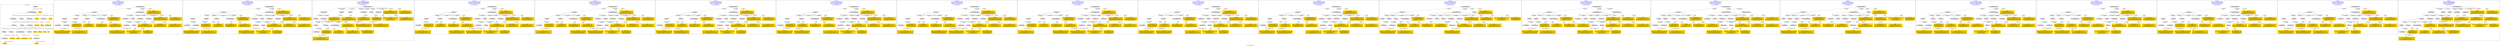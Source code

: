 digraph n0 {
fontcolor="blue"
remincross="true"
label="s27-s-the-huntington.json"
subgraph cluster_0 {
label="1-correct model"
n2[style="filled",color="white",fillcolor="lightgray",label="E12_Production1"];
n3[style="filled",color="white",fillcolor="lightgray",label="E21_Person1"];
n4[style="filled",color="white",fillcolor="lightgray",label="E55_Type1"];
n5[style="filled",color="white",fillcolor="lightgray",label="E52_Time-Span3"];
n6[style="filled",color="white",fillcolor="lightgray",label="E69_Death1"];
n7[style="filled",color="white",fillcolor="lightgray",label="E74_Group1"];
n8[style="filled",color="white",fillcolor="lightgray",label="E82_Actor_Appellation1"];
n9[style="filled",color="white",fillcolor="lightgray",label="E67_Birth1"];
n10[shape="plaintext",style="filled",fillcolor="gold",label="artist_URI"];
n11[style="filled",color="white",fillcolor="lightgray",label="E22_Man-Made_Object1"];
n12[style="filled",color="white",fillcolor="lightgray",label="E35_Title1"];
n13[style="filled",color="white",fillcolor="lightgray",label="E8_Acquisition1"];
n14[shape="plaintext",style="filled",fillcolor="gold",label="description"];
n15[style="filled",color="white",fillcolor="lightgray",label="E54_Dimension1"];
n16[shape="plaintext",style="filled",fillcolor="gold",label="object_uri"];
n17[shape="plaintext",style="filled",fillcolor="gold",label="Artwork_Title"];
n18[style="filled",color="white",fillcolor="lightgray",label="E38_Image1"];
n19[shape="plaintext",style="filled",fillcolor="gold",label="image_url"];
n20[style="filled",color="white",fillcolor="lightgray",label="E52_Time-Span1"];
n21[shape="plaintext",style="filled",fillcolor="gold",label="birth_date"];
n22[style="filled",color="white",fillcolor="lightgray",label="E52_Time-Span2"];
n23[shape="plaintext",style="filled",fillcolor="gold",label="death_date"];
n24[shape="plaintext",style="filled",fillcolor="gold",label="date"];
n25[shape="plaintext",style="filled",fillcolor="gold",label="dimensions_inch"];
n26[shape="plaintext",style="filled",fillcolor="gold",label="medium_uri"];
n27[shape="plaintext",style="filled",fillcolor="gold",label="medium"];
n28[shape="plaintext",style="filled",fillcolor="gold",label="Nationality_URI"];
n29[shape="plaintext",style="filled",fillcolor="gold",label="nationality"];
n30[shape="plaintext",style="filled",fillcolor="gold",label="artist_appellation_uri"];
n31[shape="plaintext",style="filled",fillcolor="gold",label="name"];
n32[shape="plaintext",style="filled",fillcolor="gold",label="credit_line"];
}
subgraph cluster_1 {
label="candidate 0\nlink coherence:0.9333333333333333\nnode coherence:0.9642857142857143\nconfidence:0.3240160239936541\nmapping score:0.47110057942645617\ncost:29.99862\n-precision:0.67-recall:0.67"
n34[style="filled",color="white",fillcolor="lightgray",label="E12_Production1"];
n35[style="filled",color="white",fillcolor="lightgray",label="E52_Time-Span2"];
n36[style="filled",color="white",fillcolor="lightgray",label="E55_Type1"];
n37[style="filled",color="white",fillcolor="lightgray",label="E21_Person1"];
n38[style="filled",color="white",fillcolor="lightgray",label="E67_Birth1"];
n39[style="filled",color="white",fillcolor="lightgray",label="E69_Death1"];
n40[style="filled",color="white",fillcolor="lightgray",label="E74_Group1"];
n41[style="filled",color="white",fillcolor="lightgray",label="E82_Actor_Appellation1"];
n42[style="filled",color="white",fillcolor="lightgray",label="E22_Man-Made_Object1"];
n43[style="filled",color="white",fillcolor="lightgray",label="E35_Title1"];
n44[style="filled",color="white",fillcolor="lightgray",label="E54_Dimension1"];
n45[style="filled",color="white",fillcolor="lightgray",label="E8_Acquisition1"];
n46[style="filled",color="white",fillcolor="lightgray",label="E33_Linguistic_Object2"];
n47[style="filled",color="white",fillcolor="lightgray",label="E52_Time-Span1"];
n48[style="filled",color="white",fillcolor="lightgray",label="E52_Time-Span3"];
n49[shape="plaintext",style="filled",fillcolor="gold",label="birth_date\n[E52_Time-Span,P82a_begin_of_the_begin,0.416]\n[E52_Time-Span,P82_at_some_time_within,0.323]\n[E52_Time-Span,P82b_end_of_the_end,0.211]\n[E33_Linguistic_Object,P3_has_note,0.05]"];
n50[shape="plaintext",style="filled",fillcolor="gold",label="name\n[E82_Actor_Appellation,label,0.395]\n[E30_Right,P3_has_note,0.26]\n[E8_Acquisition,P3_has_note,0.182]\n[E22_Man-Made_Object,P3_has_note,0.163]"];
n51[shape="plaintext",style="filled",fillcolor="gold",label="date\n[E52_Time-Span,P82_at_some_time_within,0.329]\n[E52_Time-Span,label,0.326]\n[E52_Time-Span,P82b_end_of_the_end,0.186]\n[E52_Time-Span,P82a_begin_of_the_begin,0.159]"];
n52[shape="plaintext",style="filled",fillcolor="gold",label="dimensions_inch\n[E54_Dimension,P3_has_note,0.616]\n[E55_Type,label,0.132]\n[E22_Man-Made_Object,classLink,0.128]\n[E34_Inscription,P3_has_note,0.124]"];
n53[shape="plaintext",style="filled",fillcolor="gold",label="Artwork_Title\n[E35_Title,label,0.296]\n[E22_Man-Made_Object,P3_has_note,0.292]\n[E73_Information_Object,P3_has_note,0.241]\n[E33_Linguistic_Object,P3_has_note,0.171]"];
n54[shape="plaintext",style="filled",fillcolor="gold",label="description\n[E22_Man-Made_Object,P3_has_note,0.325]\n[E34_Inscription,P3_has_note,0.322]\n[E73_Information_Object,P3_has_note,0.29]\n[E33_Linguistic_Object,P3_has_note,0.063]"];
n55[shape="plaintext",style="filled",fillcolor="gold",label="object_uri\n[E30_Right,P3_has_note,0.431]\n[E82_Actor_Appellation,label,0.227]\n[E8_Acquisition,P3_has_note,0.208]\n[E35_Title,label,0.134]"];
n56[shape="plaintext",style="filled",fillcolor="gold",label="medium\n[E29_Design_or_Procedure,P3_has_note,0.311]\n[E57_Material,label,0.275]\n[E55_Type,label,0.271]\n[E57_Material,classLink,0.143]"];
n57[shape="plaintext",style="filled",fillcolor="gold",label="artist_appellation_uri\n[E82_Actor_Appellation,classLink,0.871]\n[E21_Person,classLink,0.058]\n[E39_Actor,classLink,0.054]\n[E30_Right,P3_has_note,0.016]"];
n58[shape="plaintext",style="filled",fillcolor="gold",label="credit_line\n[E8_Acquisition,P3_has_note,0.316]\n[E30_Right,P3_has_note,0.234]\n[E33_Linguistic_Object,P3_has_note,0.232]\n[E22_Man-Made_Object,P3_has_note,0.218]"];
n59[shape="plaintext",style="filled",fillcolor="gold",label="Nationality_URI\n[E74_Group,classLink,0.678]\n[E55_Type,classLink,0.187]\n[E57_Material,classLink,0.088]\n[E55_Type,label,0.046]"];
n60[shape="plaintext",style="filled",fillcolor="gold",label="death_date\n[E52_Time-Span,P82b_end_of_the_end,0.467]\n[E52_Time-Span,P82_at_some_time_within,0.335]\n[E12_Production,P3_has_note,0.103]\n[E52_Time-Span,P82a_begin_of_the_begin,0.095]"];
n61[shape="plaintext",style="filled",fillcolor="gold",label="medium_uri\n[E55_Type,classLink,0.376]\n[E57_Material,classLink,0.305]\n[E74_Group,classLink,0.275]\n[E55_Type,label,0.044]"];
n62[shape="plaintext",style="filled",fillcolor="gold",label="artist_URI\n[E21_Person,classLink,0.343]\n[E39_Actor,classLink,0.319]\n[E82_Actor_Appellation,classLink,0.242]\n[E30_Right,P3_has_note,0.096]"];
n63[shape="plaintext",style="filled",fillcolor="gold",label="image_url\n[E38_Image,classLink,0.445]\n[E78_Collection,classLink,0.228]\n[E22_Man-Made_Object,classLink,0.194]\n[E21_Person,classLink,0.133]"];
n64[shape="plaintext",style="filled",fillcolor="gold",label="nationality\n[E74_Group,label,0.499]\n[E74_Group,classLink,0.295]\n[E55_Type,label,0.119]\n[E8_Acquisition,P3_has_note,0.087]"];
}
subgraph cluster_2 {
label="candidate 1\nlink coherence:0.9333333333333333\nnode coherence:0.9642857142857143\nconfidence:0.3240160239936541\nmapping score:0.47110057942645617\ncost:29.99863\n-precision:0.67-recall:0.67"
n66[style="filled",color="white",fillcolor="lightgray",label="E12_Production1"];
n67[style="filled",color="white",fillcolor="lightgray",label="E52_Time-Span2"];
n68[style="filled",color="white",fillcolor="lightgray",label="E55_Type1"];
n69[style="filled",color="white",fillcolor="lightgray",label="E21_Person1"];
n70[style="filled",color="white",fillcolor="lightgray",label="E67_Birth1"];
n71[style="filled",color="white",fillcolor="lightgray",label="E69_Death1"];
n72[style="filled",color="white",fillcolor="lightgray",label="E74_Group1"];
n73[style="filled",color="white",fillcolor="lightgray",label="E82_Actor_Appellation1"];
n74[style="filled",color="white",fillcolor="lightgray",label="E22_Man-Made_Object1"];
n75[style="filled",color="white",fillcolor="lightgray",label="E35_Title1"];
n76[style="filled",color="white",fillcolor="lightgray",label="E54_Dimension1"];
n77[style="filled",color="white",fillcolor="lightgray",label="E8_Acquisition1"];
n78[style="filled",color="white",fillcolor="lightgray",label="E33_Linguistic_Object1"];
n79[style="filled",color="white",fillcolor="lightgray",label="E52_Time-Span1"];
n80[style="filled",color="white",fillcolor="lightgray",label="E52_Time-Span3"];
n81[shape="plaintext",style="filled",fillcolor="gold",label="birth_date\n[E52_Time-Span,P82a_begin_of_the_begin,0.416]\n[E52_Time-Span,P82_at_some_time_within,0.323]\n[E52_Time-Span,P82b_end_of_the_end,0.211]\n[E33_Linguistic_Object,P3_has_note,0.05]"];
n82[shape="plaintext",style="filled",fillcolor="gold",label="name\n[E82_Actor_Appellation,label,0.395]\n[E30_Right,P3_has_note,0.26]\n[E8_Acquisition,P3_has_note,0.182]\n[E22_Man-Made_Object,P3_has_note,0.163]"];
n83[shape="plaintext",style="filled",fillcolor="gold",label="date\n[E52_Time-Span,P82_at_some_time_within,0.329]\n[E52_Time-Span,label,0.326]\n[E52_Time-Span,P82b_end_of_the_end,0.186]\n[E52_Time-Span,P82a_begin_of_the_begin,0.159]"];
n84[shape="plaintext",style="filled",fillcolor="gold",label="dimensions_inch\n[E54_Dimension,P3_has_note,0.616]\n[E55_Type,label,0.132]\n[E22_Man-Made_Object,classLink,0.128]\n[E34_Inscription,P3_has_note,0.124]"];
n85[shape="plaintext",style="filled",fillcolor="gold",label="Artwork_Title\n[E35_Title,label,0.296]\n[E22_Man-Made_Object,P3_has_note,0.292]\n[E73_Information_Object,P3_has_note,0.241]\n[E33_Linguistic_Object,P3_has_note,0.171]"];
n86[shape="plaintext",style="filled",fillcolor="gold",label="description\n[E22_Man-Made_Object,P3_has_note,0.325]\n[E34_Inscription,P3_has_note,0.322]\n[E73_Information_Object,P3_has_note,0.29]\n[E33_Linguistic_Object,P3_has_note,0.063]"];
n87[shape="plaintext",style="filled",fillcolor="gold",label="object_uri\n[E30_Right,P3_has_note,0.431]\n[E82_Actor_Appellation,label,0.227]\n[E8_Acquisition,P3_has_note,0.208]\n[E35_Title,label,0.134]"];
n88[shape="plaintext",style="filled",fillcolor="gold",label="medium\n[E29_Design_or_Procedure,P3_has_note,0.311]\n[E57_Material,label,0.275]\n[E55_Type,label,0.271]\n[E57_Material,classLink,0.143]"];
n89[shape="plaintext",style="filled",fillcolor="gold",label="artist_appellation_uri\n[E82_Actor_Appellation,classLink,0.871]\n[E21_Person,classLink,0.058]\n[E39_Actor,classLink,0.054]\n[E30_Right,P3_has_note,0.016]"];
n90[shape="plaintext",style="filled",fillcolor="gold",label="Nationality_URI\n[E74_Group,classLink,0.678]\n[E55_Type,classLink,0.187]\n[E57_Material,classLink,0.088]\n[E55_Type,label,0.046]"];
n91[shape="plaintext",style="filled",fillcolor="gold",label="death_date\n[E52_Time-Span,P82b_end_of_the_end,0.467]\n[E52_Time-Span,P82_at_some_time_within,0.335]\n[E12_Production,P3_has_note,0.103]\n[E52_Time-Span,P82a_begin_of_the_begin,0.095]"];
n92[shape="plaintext",style="filled",fillcolor="gold",label="medium_uri\n[E55_Type,classLink,0.376]\n[E57_Material,classLink,0.305]\n[E74_Group,classLink,0.275]\n[E55_Type,label,0.044]"];
n93[shape="plaintext",style="filled",fillcolor="gold",label="artist_URI\n[E21_Person,classLink,0.343]\n[E39_Actor,classLink,0.319]\n[E82_Actor_Appellation,classLink,0.242]\n[E30_Right,P3_has_note,0.096]"];
n94[shape="plaintext",style="filled",fillcolor="gold",label="credit_line\n[E8_Acquisition,P3_has_note,0.316]\n[E30_Right,P3_has_note,0.234]\n[E33_Linguistic_Object,P3_has_note,0.232]\n[E22_Man-Made_Object,P3_has_note,0.218]"];
n95[shape="plaintext",style="filled",fillcolor="gold",label="image_url\n[E38_Image,classLink,0.445]\n[E78_Collection,classLink,0.228]\n[E22_Man-Made_Object,classLink,0.194]\n[E21_Person,classLink,0.133]"];
n96[shape="plaintext",style="filled",fillcolor="gold",label="nationality\n[E74_Group,label,0.499]\n[E74_Group,classLink,0.295]\n[E55_Type,label,0.119]\n[E8_Acquisition,P3_has_note,0.087]"];
}
subgraph cluster_3 {
label="candidate 10\nlink coherence:0.8928571428571429\nnode coherence:0.8888888888888888\nconfidence:0.4265753496958096\nmapping score:0.49057141286156614\ncost:27.99872\n-precision:0.75-recall:0.7"
n98[style="filled",color="white",fillcolor="lightgray",label="E12_Production1"];
n99[style="filled",color="white",fillcolor="lightgray",label="E21_Person1"];
n100[style="filled",color="white",fillcolor="lightgray",label="E52_Time-Span2"];
n101[style="filled",color="white",fillcolor="lightgray",label="E67_Birth1"];
n102[style="filled",color="white",fillcolor="lightgray",label="E74_Group1"];
n103[style="filled",color="white",fillcolor="lightgray",label="E82_Actor_Appellation1"];
n104[style="filled",color="white",fillcolor="lightgray",label="E22_Man-Made_Object1"];
n105[style="filled",color="white",fillcolor="lightgray",label="E30_Right1"];
n106[style="filled",color="white",fillcolor="lightgray",label="E35_Title1"];
n107[style="filled",color="white",fillcolor="lightgray",label="E54_Dimension1"];
n108[style="filled",color="white",fillcolor="lightgray",label="E55_Type2"];
n109[style="filled",color="white",fillcolor="lightgray",label="E8_Acquisition1"];
n110[style="filled",color="white",fillcolor="lightgray",label="E52_Time-Span1"];
n111[shape="plaintext",style="filled",fillcolor="gold",label="birth_date\n[E52_Time-Span,P82a_begin_of_the_begin,0.416]\n[E52_Time-Span,P82_at_some_time_within,0.323]\n[E52_Time-Span,P82b_end_of_the_end,0.211]\n[E33_Linguistic_Object,P3_has_note,0.05]"];
n112[shape="plaintext",style="filled",fillcolor="gold",label="credit_line\n[E8_Acquisition,P3_has_note,0.316]\n[E30_Right,P3_has_note,0.234]\n[E33_Linguistic_Object,P3_has_note,0.232]\n[E22_Man-Made_Object,P3_has_note,0.218]"];
n113[shape="plaintext",style="filled",fillcolor="gold",label="date\n[E52_Time-Span,P82_at_some_time_within,0.329]\n[E52_Time-Span,label,0.326]\n[E52_Time-Span,P82b_end_of_the_end,0.186]\n[E52_Time-Span,P82a_begin_of_the_begin,0.159]"];
n114[shape="plaintext",style="filled",fillcolor="gold",label="dimensions_inch\n[E54_Dimension,P3_has_note,0.616]\n[E55_Type,label,0.132]\n[E22_Man-Made_Object,classLink,0.128]\n[E34_Inscription,P3_has_note,0.124]"];
n115[shape="plaintext",style="filled",fillcolor="gold",label="Artwork_Title\n[E35_Title,label,0.296]\n[E22_Man-Made_Object,P3_has_note,0.292]\n[E73_Information_Object,P3_has_note,0.241]\n[E33_Linguistic_Object,P3_has_note,0.171]"];
n116[shape="plaintext",style="filled",fillcolor="gold",label="description\n[E22_Man-Made_Object,P3_has_note,0.325]\n[E34_Inscription,P3_has_note,0.322]\n[E73_Information_Object,P3_has_note,0.29]\n[E33_Linguistic_Object,P3_has_note,0.063]"];
n117[shape="plaintext",style="filled",fillcolor="gold",label="death_date\n[E52_Time-Span,P82b_end_of_the_end,0.467]\n[E52_Time-Span,P82_at_some_time_within,0.335]\n[E12_Production,P3_has_note,0.103]\n[E52_Time-Span,P82a_begin_of_the_begin,0.095]"];
n118[shape="plaintext",style="filled",fillcolor="gold",label="name\n[E82_Actor_Appellation,label,0.395]\n[E30_Right,P3_has_note,0.26]\n[E8_Acquisition,P3_has_note,0.182]\n[E22_Man-Made_Object,P3_has_note,0.163]"];
n119[shape="plaintext",style="filled",fillcolor="gold",label="artist_URI\n[E21_Person,classLink,0.343]\n[E39_Actor,classLink,0.319]\n[E82_Actor_Appellation,classLink,0.242]\n[E30_Right,P3_has_note,0.096]"];
n120[shape="plaintext",style="filled",fillcolor="gold",label="Nationality_URI\n[E74_Group,classLink,0.678]\n[E55_Type,classLink,0.187]\n[E57_Material,classLink,0.088]\n[E55_Type,label,0.046]"];
n121[shape="plaintext",style="filled",fillcolor="gold",label="artist_appellation_uri\n[E82_Actor_Appellation,classLink,0.871]\n[E21_Person,classLink,0.058]\n[E39_Actor,classLink,0.054]\n[E30_Right,P3_has_note,0.016]"];
n122[shape="plaintext",style="filled",fillcolor="gold",label="object_uri\n[E30_Right,P3_has_note,0.431]\n[E82_Actor_Appellation,label,0.227]\n[E8_Acquisition,P3_has_note,0.208]\n[E35_Title,label,0.134]"];
n123[shape="plaintext",style="filled",fillcolor="gold",label="medium_uri\n[E55_Type,classLink,0.376]\n[E57_Material,classLink,0.305]\n[E74_Group,classLink,0.275]\n[E55_Type,label,0.044]"];
n124[shape="plaintext",style="filled",fillcolor="gold",label="medium\n[E29_Design_or_Procedure,P3_has_note,0.311]\n[E57_Material,label,0.275]\n[E55_Type,label,0.271]\n[E57_Material,classLink,0.143]"];
n125[shape="plaintext",style="filled",fillcolor="gold",label="image_url\n[E38_Image,classLink,0.445]\n[E78_Collection,classLink,0.228]\n[E22_Man-Made_Object,classLink,0.194]\n[E21_Person,classLink,0.133]"];
n126[shape="plaintext",style="filled",fillcolor="gold",label="nationality\n[E74_Group,label,0.499]\n[E74_Group,classLink,0.295]\n[E55_Type,label,0.119]\n[E8_Acquisition,P3_has_note,0.087]"];
}
subgraph cluster_4 {
label="candidate 11\nlink coherence:0.8928571428571429\nnode coherence:0.9259259259259259\nconfidence:0.33229431232465495\nmapping score:0.47149007941686033\ncost:27.9988\n-precision:0.61-recall:0.57"
n128[style="filled",color="white",fillcolor="lightgray",label="E12_Production1"];
n129[style="filled",color="white",fillcolor="lightgray",label="E52_Time-Span2"];
n130[style="filled",color="white",fillcolor="lightgray",label="E55_Type1"];
n131[style="filled",color="white",fillcolor="lightgray",label="E21_Person1"];
n132[style="filled",color="white",fillcolor="lightgray",label="E67_Birth1"];
n133[style="filled",color="white",fillcolor="lightgray",label="E74_Group1"];
n134[style="filled",color="white",fillcolor="lightgray",label="E82_Actor_Appellation1"];
n135[style="filled",color="white",fillcolor="lightgray",label="E22_Man-Made_Object1"];
n136[style="filled",color="white",fillcolor="lightgray",label="E35_Title1"];
n137[style="filled",color="white",fillcolor="lightgray",label="E54_Dimension1"];
n138[style="filled",color="white",fillcolor="lightgray",label="E8_Acquisition1"];
n139[style="filled",color="white",fillcolor="lightgray",label="E33_Linguistic_Object2"];
n140[style="filled",color="white",fillcolor="lightgray",label="E52_Time-Span1"];
n141[shape="plaintext",style="filled",fillcolor="gold",label="date\n[E52_Time-Span,P82_at_some_time_within,0.329]\n[E52_Time-Span,label,0.326]\n[E52_Time-Span,P82b_end_of_the_end,0.186]\n[E52_Time-Span,P82a_begin_of_the_begin,0.159]"];
n142[shape="plaintext",style="filled",fillcolor="gold",label="name\n[E82_Actor_Appellation,label,0.395]\n[E30_Right,P3_has_note,0.26]\n[E8_Acquisition,P3_has_note,0.182]\n[E22_Man-Made_Object,P3_has_note,0.163]"];
n143[shape="plaintext",style="filled",fillcolor="gold",label="dimensions_inch\n[E54_Dimension,P3_has_note,0.616]\n[E55_Type,label,0.132]\n[E22_Man-Made_Object,classLink,0.128]\n[E34_Inscription,P3_has_note,0.124]"];
n144[shape="plaintext",style="filled",fillcolor="gold",label="Artwork_Title\n[E35_Title,label,0.296]\n[E22_Man-Made_Object,P3_has_note,0.292]\n[E73_Information_Object,P3_has_note,0.241]\n[E33_Linguistic_Object,P3_has_note,0.171]"];
n145[shape="plaintext",style="filled",fillcolor="gold",label="description\n[E22_Man-Made_Object,P3_has_note,0.325]\n[E34_Inscription,P3_has_note,0.322]\n[E73_Information_Object,P3_has_note,0.29]\n[E33_Linguistic_Object,P3_has_note,0.063]"];
n146[shape="plaintext",style="filled",fillcolor="gold",label="death_date\n[E52_Time-Span,P82b_end_of_the_end,0.467]\n[E52_Time-Span,P82_at_some_time_within,0.335]\n[E12_Production,P3_has_note,0.103]\n[E52_Time-Span,P82a_begin_of_the_begin,0.095]"];
n147[shape="plaintext",style="filled",fillcolor="gold",label="object_uri\n[E30_Right,P3_has_note,0.431]\n[E82_Actor_Appellation,label,0.227]\n[E8_Acquisition,P3_has_note,0.208]\n[E35_Title,label,0.134]"];
n148[shape="plaintext",style="filled",fillcolor="gold",label="medium\n[E29_Design_or_Procedure,P3_has_note,0.311]\n[E57_Material,label,0.275]\n[E55_Type,label,0.271]\n[E57_Material,classLink,0.143]"];
n149[shape="plaintext",style="filled",fillcolor="gold",label="artist_appellation_uri\n[E82_Actor_Appellation,classLink,0.871]\n[E21_Person,classLink,0.058]\n[E39_Actor,classLink,0.054]\n[E30_Right,P3_has_note,0.016]"];
n150[shape="plaintext",style="filled",fillcolor="gold",label="credit_line\n[E8_Acquisition,P3_has_note,0.316]\n[E30_Right,P3_has_note,0.234]\n[E33_Linguistic_Object,P3_has_note,0.232]\n[E22_Man-Made_Object,P3_has_note,0.218]"];
n151[shape="plaintext",style="filled",fillcolor="gold",label="Nationality_URI\n[E74_Group,classLink,0.678]\n[E55_Type,classLink,0.187]\n[E57_Material,classLink,0.088]\n[E55_Type,label,0.046]"];
n152[shape="plaintext",style="filled",fillcolor="gold",label="birth_date\n[E52_Time-Span,P82a_begin_of_the_begin,0.416]\n[E52_Time-Span,P82_at_some_time_within,0.323]\n[E52_Time-Span,P82b_end_of_the_end,0.211]\n[E33_Linguistic_Object,P3_has_note,0.05]"];
n153[shape="plaintext",style="filled",fillcolor="gold",label="medium_uri\n[E55_Type,classLink,0.376]\n[E57_Material,classLink,0.305]\n[E74_Group,classLink,0.275]\n[E55_Type,label,0.044]"];
n154[shape="plaintext",style="filled",fillcolor="gold",label="artist_URI\n[E21_Person,classLink,0.343]\n[E39_Actor,classLink,0.319]\n[E82_Actor_Appellation,classLink,0.242]\n[E30_Right,P3_has_note,0.096]"];
n155[shape="plaintext",style="filled",fillcolor="gold",label="image_url\n[E38_Image,classLink,0.445]\n[E78_Collection,classLink,0.228]\n[E22_Man-Made_Object,classLink,0.194]\n[E21_Person,classLink,0.133]"];
n156[shape="plaintext",style="filled",fillcolor="gold",label="nationality\n[E74_Group,label,0.499]\n[E74_Group,classLink,0.295]\n[E55_Type,label,0.119]\n[E8_Acquisition,P3_has_note,0.087]"];
}
subgraph cluster_5 {
label="candidate 12\nlink coherence:0.8928571428571429\nnode coherence:0.9259259259259259\nconfidence:0.33229431232465495\nmapping score:0.47149007941686033\ncost:27.99881\n-precision:0.61-recall:0.57"
n158[style="filled",color="white",fillcolor="lightgray",label="E12_Production1"];
n159[style="filled",color="white",fillcolor="lightgray",label="E52_Time-Span2"];
n160[style="filled",color="white",fillcolor="lightgray",label="E55_Type1"];
n161[style="filled",color="white",fillcolor="lightgray",label="E21_Person1"];
n162[style="filled",color="white",fillcolor="lightgray",label="E67_Birth1"];
n163[style="filled",color="white",fillcolor="lightgray",label="E74_Group1"];
n164[style="filled",color="white",fillcolor="lightgray",label="E82_Actor_Appellation1"];
n165[style="filled",color="white",fillcolor="lightgray",label="E22_Man-Made_Object1"];
n166[style="filled",color="white",fillcolor="lightgray",label="E35_Title1"];
n167[style="filled",color="white",fillcolor="lightgray",label="E54_Dimension1"];
n168[style="filled",color="white",fillcolor="lightgray",label="E8_Acquisition1"];
n169[style="filled",color="white",fillcolor="lightgray",label="E33_Linguistic_Object1"];
n170[style="filled",color="white",fillcolor="lightgray",label="E52_Time-Span1"];
n171[shape="plaintext",style="filled",fillcolor="gold",label="date\n[E52_Time-Span,P82_at_some_time_within,0.329]\n[E52_Time-Span,label,0.326]\n[E52_Time-Span,P82b_end_of_the_end,0.186]\n[E52_Time-Span,P82a_begin_of_the_begin,0.159]"];
n172[shape="plaintext",style="filled",fillcolor="gold",label="name\n[E82_Actor_Appellation,label,0.395]\n[E30_Right,P3_has_note,0.26]\n[E8_Acquisition,P3_has_note,0.182]\n[E22_Man-Made_Object,P3_has_note,0.163]"];
n173[shape="plaintext",style="filled",fillcolor="gold",label="dimensions_inch\n[E54_Dimension,P3_has_note,0.616]\n[E55_Type,label,0.132]\n[E22_Man-Made_Object,classLink,0.128]\n[E34_Inscription,P3_has_note,0.124]"];
n174[shape="plaintext",style="filled",fillcolor="gold",label="Artwork_Title\n[E35_Title,label,0.296]\n[E22_Man-Made_Object,P3_has_note,0.292]\n[E73_Information_Object,P3_has_note,0.241]\n[E33_Linguistic_Object,P3_has_note,0.171]"];
n175[shape="plaintext",style="filled",fillcolor="gold",label="description\n[E22_Man-Made_Object,P3_has_note,0.325]\n[E34_Inscription,P3_has_note,0.322]\n[E73_Information_Object,P3_has_note,0.29]\n[E33_Linguistic_Object,P3_has_note,0.063]"];
n176[shape="plaintext",style="filled",fillcolor="gold",label="death_date\n[E52_Time-Span,P82b_end_of_the_end,0.467]\n[E52_Time-Span,P82_at_some_time_within,0.335]\n[E12_Production,P3_has_note,0.103]\n[E52_Time-Span,P82a_begin_of_the_begin,0.095]"];
n177[shape="plaintext",style="filled",fillcolor="gold",label="object_uri\n[E30_Right,P3_has_note,0.431]\n[E82_Actor_Appellation,label,0.227]\n[E8_Acquisition,P3_has_note,0.208]\n[E35_Title,label,0.134]"];
n178[shape="plaintext",style="filled",fillcolor="gold",label="medium\n[E29_Design_or_Procedure,P3_has_note,0.311]\n[E57_Material,label,0.275]\n[E55_Type,label,0.271]\n[E57_Material,classLink,0.143]"];
n179[shape="plaintext",style="filled",fillcolor="gold",label="artist_appellation_uri\n[E82_Actor_Appellation,classLink,0.871]\n[E21_Person,classLink,0.058]\n[E39_Actor,classLink,0.054]\n[E30_Right,P3_has_note,0.016]"];
n180[shape="plaintext",style="filled",fillcolor="gold",label="Nationality_URI\n[E74_Group,classLink,0.678]\n[E55_Type,classLink,0.187]\n[E57_Material,classLink,0.088]\n[E55_Type,label,0.046]"];
n181[shape="plaintext",style="filled",fillcolor="gold",label="birth_date\n[E52_Time-Span,P82a_begin_of_the_begin,0.416]\n[E52_Time-Span,P82_at_some_time_within,0.323]\n[E52_Time-Span,P82b_end_of_the_end,0.211]\n[E33_Linguistic_Object,P3_has_note,0.05]"];
n182[shape="plaintext",style="filled",fillcolor="gold",label="medium_uri\n[E55_Type,classLink,0.376]\n[E57_Material,classLink,0.305]\n[E74_Group,classLink,0.275]\n[E55_Type,label,0.044]"];
n183[shape="plaintext",style="filled",fillcolor="gold",label="artist_URI\n[E21_Person,classLink,0.343]\n[E39_Actor,classLink,0.319]\n[E82_Actor_Appellation,classLink,0.242]\n[E30_Right,P3_has_note,0.096]"];
n184[shape="plaintext",style="filled",fillcolor="gold",label="credit_line\n[E8_Acquisition,P3_has_note,0.316]\n[E30_Right,P3_has_note,0.234]\n[E33_Linguistic_Object,P3_has_note,0.232]\n[E22_Man-Made_Object,P3_has_note,0.218]"];
n185[shape="plaintext",style="filled",fillcolor="gold",label="image_url\n[E38_Image,classLink,0.445]\n[E78_Collection,classLink,0.228]\n[E22_Man-Made_Object,classLink,0.194]\n[E21_Person,classLink,0.133]"];
n186[shape="plaintext",style="filled",fillcolor="gold",label="nationality\n[E74_Group,label,0.499]\n[E74_Group,classLink,0.295]\n[E55_Type,label,0.119]\n[E8_Acquisition,P3_has_note,0.087]"];
}
subgraph cluster_6 {
label="candidate 13\nlink coherence:0.8928571428571429\nnode coherence:0.9259259259259259\nconfidence:0.33229431232465495\nmapping score:0.47149007941686033\ncost:126.9988\n-precision:0.68-recall:0.63"
n188[style="filled",color="white",fillcolor="lightgray",label="E12_Production1"];
n189[style="filled",color="white",fillcolor="lightgray",label="E52_Time-Span2"];
n190[style="filled",color="white",fillcolor="lightgray",label="E55_Type1"];
n191[style="filled",color="white",fillcolor="lightgray",label="E21_Person1"];
n192[style="filled",color="white",fillcolor="lightgray",label="E67_Birth1"];
n193[style="filled",color="white",fillcolor="lightgray",label="E74_Group1"];
n194[style="filled",color="white",fillcolor="lightgray",label="E82_Actor_Appellation1"];
n195[style="filled",color="white",fillcolor="lightgray",label="E22_Man-Made_Object1"];
n196[style="filled",color="white",fillcolor="lightgray",label="E35_Title1"];
n197[style="filled",color="white",fillcolor="lightgray",label="E54_Dimension1"];
n198[style="filled",color="white",fillcolor="lightgray",label="E8_Acquisition1"];
n199[style="filled",color="white",fillcolor="lightgray",label="E33_Linguistic_Object2"];
n200[style="filled",color="white",fillcolor="lightgray",label="E52_Time-Span1"];
n201[shape="plaintext",style="filled",fillcolor="gold",label="birth_date\n[E52_Time-Span,P82a_begin_of_the_begin,0.416]\n[E52_Time-Span,P82_at_some_time_within,0.323]\n[E52_Time-Span,P82b_end_of_the_end,0.211]\n[E33_Linguistic_Object,P3_has_note,0.05]"];
n202[shape="plaintext",style="filled",fillcolor="gold",label="name\n[E82_Actor_Appellation,label,0.395]\n[E30_Right,P3_has_note,0.26]\n[E8_Acquisition,P3_has_note,0.182]\n[E22_Man-Made_Object,P3_has_note,0.163]"];
n203[shape="plaintext",style="filled",fillcolor="gold",label="dimensions_inch\n[E54_Dimension,P3_has_note,0.616]\n[E55_Type,label,0.132]\n[E22_Man-Made_Object,classLink,0.128]\n[E34_Inscription,P3_has_note,0.124]"];
n204[shape="plaintext",style="filled",fillcolor="gold",label="Artwork_Title\n[E35_Title,label,0.296]\n[E22_Man-Made_Object,P3_has_note,0.292]\n[E73_Information_Object,P3_has_note,0.241]\n[E33_Linguistic_Object,P3_has_note,0.171]"];
n205[shape="plaintext",style="filled",fillcolor="gold",label="description\n[E22_Man-Made_Object,P3_has_note,0.325]\n[E34_Inscription,P3_has_note,0.322]\n[E73_Information_Object,P3_has_note,0.29]\n[E33_Linguistic_Object,P3_has_note,0.063]"];
n206[shape="plaintext",style="filled",fillcolor="gold",label="object_uri\n[E30_Right,P3_has_note,0.431]\n[E82_Actor_Appellation,label,0.227]\n[E8_Acquisition,P3_has_note,0.208]\n[E35_Title,label,0.134]"];
n207[shape="plaintext",style="filled",fillcolor="gold",label="death_date\n[E52_Time-Span,P82b_end_of_the_end,0.467]\n[E52_Time-Span,P82_at_some_time_within,0.335]\n[E12_Production,P3_has_note,0.103]\n[E52_Time-Span,P82a_begin_of_the_begin,0.095]"];
n208[shape="plaintext",style="filled",fillcolor="gold",label="medium\n[E29_Design_or_Procedure,P3_has_note,0.311]\n[E57_Material,label,0.275]\n[E55_Type,label,0.271]\n[E57_Material,classLink,0.143]"];
n209[shape="plaintext",style="filled",fillcolor="gold",label="artist_appellation_uri\n[E82_Actor_Appellation,classLink,0.871]\n[E21_Person,classLink,0.058]\n[E39_Actor,classLink,0.054]\n[E30_Right,P3_has_note,0.016]"];
n210[shape="plaintext",style="filled",fillcolor="gold",label="credit_line\n[E8_Acquisition,P3_has_note,0.316]\n[E30_Right,P3_has_note,0.234]\n[E33_Linguistic_Object,P3_has_note,0.232]\n[E22_Man-Made_Object,P3_has_note,0.218]"];
n211[shape="plaintext",style="filled",fillcolor="gold",label="Nationality_URI\n[E74_Group,classLink,0.678]\n[E55_Type,classLink,0.187]\n[E57_Material,classLink,0.088]\n[E55_Type,label,0.046]"];
n212[shape="plaintext",style="filled",fillcolor="gold",label="date\n[E52_Time-Span,P82_at_some_time_within,0.329]\n[E52_Time-Span,label,0.326]\n[E52_Time-Span,P82b_end_of_the_end,0.186]\n[E52_Time-Span,P82a_begin_of_the_begin,0.159]"];
n213[shape="plaintext",style="filled",fillcolor="gold",label="medium_uri\n[E55_Type,classLink,0.376]\n[E57_Material,classLink,0.305]\n[E74_Group,classLink,0.275]\n[E55_Type,label,0.044]"];
n214[shape="plaintext",style="filled",fillcolor="gold",label="artist_URI\n[E21_Person,classLink,0.343]\n[E39_Actor,classLink,0.319]\n[E82_Actor_Appellation,classLink,0.242]\n[E30_Right,P3_has_note,0.096]"];
n215[shape="plaintext",style="filled",fillcolor="gold",label="image_url\n[E38_Image,classLink,0.445]\n[E78_Collection,classLink,0.228]\n[E22_Man-Made_Object,classLink,0.194]\n[E21_Person,classLink,0.133]"];
n216[shape="plaintext",style="filled",fillcolor="gold",label="nationality\n[E74_Group,label,0.499]\n[E74_Group,classLink,0.295]\n[E55_Type,label,0.119]\n[E8_Acquisition,P3_has_note,0.087]"];
}
subgraph cluster_7 {
label="candidate 14\nlink coherence:0.8928571428571429\nnode coherence:0.9259259259259259\nconfidence:0.33229431232465495\nmapping score:0.47149007941686033\ncost:126.99881\n-precision:0.68-recall:0.63"
n218[style="filled",color="white",fillcolor="lightgray",label="E12_Production1"];
n219[style="filled",color="white",fillcolor="lightgray",label="E52_Time-Span2"];
n220[style="filled",color="white",fillcolor="lightgray",label="E55_Type1"];
n221[style="filled",color="white",fillcolor="lightgray",label="E21_Person1"];
n222[style="filled",color="white",fillcolor="lightgray",label="E67_Birth1"];
n223[style="filled",color="white",fillcolor="lightgray",label="E74_Group1"];
n224[style="filled",color="white",fillcolor="lightgray",label="E82_Actor_Appellation1"];
n225[style="filled",color="white",fillcolor="lightgray",label="E22_Man-Made_Object1"];
n226[style="filled",color="white",fillcolor="lightgray",label="E35_Title1"];
n227[style="filled",color="white",fillcolor="lightgray",label="E54_Dimension1"];
n228[style="filled",color="white",fillcolor="lightgray",label="E8_Acquisition1"];
n229[style="filled",color="white",fillcolor="lightgray",label="E33_Linguistic_Object1"];
n230[style="filled",color="white",fillcolor="lightgray",label="E52_Time-Span1"];
n231[shape="plaintext",style="filled",fillcolor="gold",label="birth_date\n[E52_Time-Span,P82a_begin_of_the_begin,0.416]\n[E52_Time-Span,P82_at_some_time_within,0.323]\n[E52_Time-Span,P82b_end_of_the_end,0.211]\n[E33_Linguistic_Object,P3_has_note,0.05]"];
n232[shape="plaintext",style="filled",fillcolor="gold",label="name\n[E82_Actor_Appellation,label,0.395]\n[E30_Right,P3_has_note,0.26]\n[E8_Acquisition,P3_has_note,0.182]\n[E22_Man-Made_Object,P3_has_note,0.163]"];
n233[shape="plaintext",style="filled",fillcolor="gold",label="dimensions_inch\n[E54_Dimension,P3_has_note,0.616]\n[E55_Type,label,0.132]\n[E22_Man-Made_Object,classLink,0.128]\n[E34_Inscription,P3_has_note,0.124]"];
n234[shape="plaintext",style="filled",fillcolor="gold",label="Artwork_Title\n[E35_Title,label,0.296]\n[E22_Man-Made_Object,P3_has_note,0.292]\n[E73_Information_Object,P3_has_note,0.241]\n[E33_Linguistic_Object,P3_has_note,0.171]"];
n235[shape="plaintext",style="filled",fillcolor="gold",label="description\n[E22_Man-Made_Object,P3_has_note,0.325]\n[E34_Inscription,P3_has_note,0.322]\n[E73_Information_Object,P3_has_note,0.29]\n[E33_Linguistic_Object,P3_has_note,0.063]"];
n236[shape="plaintext",style="filled",fillcolor="gold",label="object_uri\n[E30_Right,P3_has_note,0.431]\n[E82_Actor_Appellation,label,0.227]\n[E8_Acquisition,P3_has_note,0.208]\n[E35_Title,label,0.134]"];
n237[shape="plaintext",style="filled",fillcolor="gold",label="death_date\n[E52_Time-Span,P82b_end_of_the_end,0.467]\n[E52_Time-Span,P82_at_some_time_within,0.335]\n[E12_Production,P3_has_note,0.103]\n[E52_Time-Span,P82a_begin_of_the_begin,0.095]"];
n238[shape="plaintext",style="filled",fillcolor="gold",label="medium\n[E29_Design_or_Procedure,P3_has_note,0.311]\n[E57_Material,label,0.275]\n[E55_Type,label,0.271]\n[E57_Material,classLink,0.143]"];
n239[shape="plaintext",style="filled",fillcolor="gold",label="artist_appellation_uri\n[E82_Actor_Appellation,classLink,0.871]\n[E21_Person,classLink,0.058]\n[E39_Actor,classLink,0.054]\n[E30_Right,P3_has_note,0.016]"];
n240[shape="plaintext",style="filled",fillcolor="gold",label="Nationality_URI\n[E74_Group,classLink,0.678]\n[E55_Type,classLink,0.187]\n[E57_Material,classLink,0.088]\n[E55_Type,label,0.046]"];
n241[shape="plaintext",style="filled",fillcolor="gold",label="date\n[E52_Time-Span,P82_at_some_time_within,0.329]\n[E52_Time-Span,label,0.326]\n[E52_Time-Span,P82b_end_of_the_end,0.186]\n[E52_Time-Span,P82a_begin_of_the_begin,0.159]"];
n242[shape="plaintext",style="filled",fillcolor="gold",label="medium_uri\n[E55_Type,classLink,0.376]\n[E57_Material,classLink,0.305]\n[E74_Group,classLink,0.275]\n[E55_Type,label,0.044]"];
n243[shape="plaintext",style="filled",fillcolor="gold",label="artist_URI\n[E21_Person,classLink,0.343]\n[E39_Actor,classLink,0.319]\n[E82_Actor_Appellation,classLink,0.242]\n[E30_Right,P3_has_note,0.096]"];
n244[shape="plaintext",style="filled",fillcolor="gold",label="credit_line\n[E8_Acquisition,P3_has_note,0.316]\n[E30_Right,P3_has_note,0.234]\n[E33_Linguistic_Object,P3_has_note,0.232]\n[E22_Man-Made_Object,P3_has_note,0.218]"];
n245[shape="plaintext",style="filled",fillcolor="gold",label="image_url\n[E38_Image,classLink,0.445]\n[E78_Collection,classLink,0.228]\n[E22_Man-Made_Object,classLink,0.194]\n[E21_Person,classLink,0.133]"];
n246[shape="plaintext",style="filled",fillcolor="gold",label="nationality\n[E74_Group,label,0.499]\n[E74_Group,classLink,0.295]\n[E55_Type,label,0.119]\n[E8_Acquisition,P3_has_note,0.087]"];
}
subgraph cluster_8 {
label="candidate 15\nlink coherence:0.8928571428571429\nnode coherence:0.9259259259259259\nconfidence:0.32979763943414603\nmapping score:0.470657855120024\ncost:27.9988\n-precision:0.61-recall:0.57"
n248[style="filled",color="white",fillcolor="lightgray",label="E12_Production1"];
n249[style="filled",color="white",fillcolor="lightgray",label="E52_Time-Span2"];
n250[style="filled",color="white",fillcolor="lightgray",label="E55_Type1"];
n251[style="filled",color="white",fillcolor="lightgray",label="E21_Person1"];
n252[style="filled",color="white",fillcolor="lightgray",label="E67_Birth1"];
n253[style="filled",color="white",fillcolor="lightgray",label="E74_Group1"];
n254[style="filled",color="white",fillcolor="lightgray",label="E82_Actor_Appellation1"];
n255[style="filled",color="white",fillcolor="lightgray",label="E22_Man-Made_Object1"];
n256[style="filled",color="white",fillcolor="lightgray",label="E35_Title1"];
n257[style="filled",color="white",fillcolor="lightgray",label="E54_Dimension1"];
n258[style="filled",color="white",fillcolor="lightgray",label="E8_Acquisition1"];
n259[style="filled",color="white",fillcolor="lightgray",label="E33_Linguistic_Object2"];
n260[style="filled",color="white",fillcolor="lightgray",label="E52_Time-Span1"];
n261[shape="plaintext",style="filled",fillcolor="gold",label="birth_date\n[E52_Time-Span,P82a_begin_of_the_begin,0.416]\n[E52_Time-Span,P82_at_some_time_within,0.323]\n[E52_Time-Span,P82b_end_of_the_end,0.211]\n[E33_Linguistic_Object,P3_has_note,0.05]"];
n262[shape="plaintext",style="filled",fillcolor="gold",label="date\n[E52_Time-Span,P82_at_some_time_within,0.329]\n[E52_Time-Span,label,0.326]\n[E52_Time-Span,P82b_end_of_the_end,0.186]\n[E52_Time-Span,P82a_begin_of_the_begin,0.159]"];
n263[shape="plaintext",style="filled",fillcolor="gold",label="name\n[E82_Actor_Appellation,label,0.395]\n[E30_Right,P3_has_note,0.26]\n[E8_Acquisition,P3_has_note,0.182]\n[E22_Man-Made_Object,P3_has_note,0.163]"];
n264[shape="plaintext",style="filled",fillcolor="gold",label="dimensions_inch\n[E54_Dimension,P3_has_note,0.616]\n[E55_Type,label,0.132]\n[E22_Man-Made_Object,classLink,0.128]\n[E34_Inscription,P3_has_note,0.124]"];
n265[shape="plaintext",style="filled",fillcolor="gold",label="Artwork_Title\n[E35_Title,label,0.296]\n[E22_Man-Made_Object,P3_has_note,0.292]\n[E73_Information_Object,P3_has_note,0.241]\n[E33_Linguistic_Object,P3_has_note,0.171]"];
n266[shape="plaintext",style="filled",fillcolor="gold",label="description\n[E22_Man-Made_Object,P3_has_note,0.325]\n[E34_Inscription,P3_has_note,0.322]\n[E73_Information_Object,P3_has_note,0.29]\n[E33_Linguistic_Object,P3_has_note,0.063]"];
n267[shape="plaintext",style="filled",fillcolor="gold",label="object_uri\n[E30_Right,P3_has_note,0.431]\n[E82_Actor_Appellation,label,0.227]\n[E8_Acquisition,P3_has_note,0.208]\n[E35_Title,label,0.134]"];
n268[shape="plaintext",style="filled",fillcolor="gold",label="medium\n[E29_Design_or_Procedure,P3_has_note,0.311]\n[E57_Material,label,0.275]\n[E55_Type,label,0.271]\n[E57_Material,classLink,0.143]"];
n269[shape="plaintext",style="filled",fillcolor="gold",label="artist_appellation_uri\n[E82_Actor_Appellation,classLink,0.871]\n[E21_Person,classLink,0.058]\n[E39_Actor,classLink,0.054]\n[E30_Right,P3_has_note,0.016]"];
n270[shape="plaintext",style="filled",fillcolor="gold",label="credit_line\n[E8_Acquisition,P3_has_note,0.316]\n[E30_Right,P3_has_note,0.234]\n[E33_Linguistic_Object,P3_has_note,0.232]\n[E22_Man-Made_Object,P3_has_note,0.218]"];
n271[shape="plaintext",style="filled",fillcolor="gold",label="Nationality_URI\n[E74_Group,classLink,0.678]\n[E55_Type,classLink,0.187]\n[E57_Material,classLink,0.088]\n[E55_Type,label,0.046]"];
n272[shape="plaintext",style="filled",fillcolor="gold",label="death_date\n[E52_Time-Span,P82b_end_of_the_end,0.467]\n[E52_Time-Span,P82_at_some_time_within,0.335]\n[E12_Production,P3_has_note,0.103]\n[E52_Time-Span,P82a_begin_of_the_begin,0.095]"];
n273[shape="plaintext",style="filled",fillcolor="gold",label="medium_uri\n[E55_Type,classLink,0.376]\n[E57_Material,classLink,0.305]\n[E74_Group,classLink,0.275]\n[E55_Type,label,0.044]"];
n274[shape="plaintext",style="filled",fillcolor="gold",label="artist_URI\n[E21_Person,classLink,0.343]\n[E39_Actor,classLink,0.319]\n[E82_Actor_Appellation,classLink,0.242]\n[E30_Right,P3_has_note,0.096]"];
n275[shape="plaintext",style="filled",fillcolor="gold",label="image_url\n[E38_Image,classLink,0.445]\n[E78_Collection,classLink,0.228]\n[E22_Man-Made_Object,classLink,0.194]\n[E21_Person,classLink,0.133]"];
n276[shape="plaintext",style="filled",fillcolor="gold",label="nationality\n[E74_Group,label,0.499]\n[E74_Group,classLink,0.295]\n[E55_Type,label,0.119]\n[E8_Acquisition,P3_has_note,0.087]"];
}
subgraph cluster_9 {
label="candidate 16\nlink coherence:0.8928571428571429\nnode coherence:0.9259259259259259\nconfidence:0.32979763943414603\nmapping score:0.470657855120024\ncost:27.99881\n-precision:0.61-recall:0.57"
n278[style="filled",color="white",fillcolor="lightgray",label="E12_Production1"];
n279[style="filled",color="white",fillcolor="lightgray",label="E52_Time-Span2"];
n280[style="filled",color="white",fillcolor="lightgray",label="E55_Type1"];
n281[style="filled",color="white",fillcolor="lightgray",label="E21_Person1"];
n282[style="filled",color="white",fillcolor="lightgray",label="E67_Birth1"];
n283[style="filled",color="white",fillcolor="lightgray",label="E74_Group1"];
n284[style="filled",color="white",fillcolor="lightgray",label="E82_Actor_Appellation1"];
n285[style="filled",color="white",fillcolor="lightgray",label="E22_Man-Made_Object1"];
n286[style="filled",color="white",fillcolor="lightgray",label="E35_Title1"];
n287[style="filled",color="white",fillcolor="lightgray",label="E54_Dimension1"];
n288[style="filled",color="white",fillcolor="lightgray",label="E8_Acquisition1"];
n289[style="filled",color="white",fillcolor="lightgray",label="E33_Linguistic_Object1"];
n290[style="filled",color="white",fillcolor="lightgray",label="E52_Time-Span1"];
n291[shape="plaintext",style="filled",fillcolor="gold",label="birth_date\n[E52_Time-Span,P82a_begin_of_the_begin,0.416]\n[E52_Time-Span,P82_at_some_time_within,0.323]\n[E52_Time-Span,P82b_end_of_the_end,0.211]\n[E33_Linguistic_Object,P3_has_note,0.05]"];
n292[shape="plaintext",style="filled",fillcolor="gold",label="date\n[E52_Time-Span,P82_at_some_time_within,0.329]\n[E52_Time-Span,label,0.326]\n[E52_Time-Span,P82b_end_of_the_end,0.186]\n[E52_Time-Span,P82a_begin_of_the_begin,0.159]"];
n293[shape="plaintext",style="filled",fillcolor="gold",label="name\n[E82_Actor_Appellation,label,0.395]\n[E30_Right,P3_has_note,0.26]\n[E8_Acquisition,P3_has_note,0.182]\n[E22_Man-Made_Object,P3_has_note,0.163]"];
n294[shape="plaintext",style="filled",fillcolor="gold",label="dimensions_inch\n[E54_Dimension,P3_has_note,0.616]\n[E55_Type,label,0.132]\n[E22_Man-Made_Object,classLink,0.128]\n[E34_Inscription,P3_has_note,0.124]"];
n295[shape="plaintext",style="filled",fillcolor="gold",label="Artwork_Title\n[E35_Title,label,0.296]\n[E22_Man-Made_Object,P3_has_note,0.292]\n[E73_Information_Object,P3_has_note,0.241]\n[E33_Linguistic_Object,P3_has_note,0.171]"];
n296[shape="plaintext",style="filled",fillcolor="gold",label="description\n[E22_Man-Made_Object,P3_has_note,0.325]\n[E34_Inscription,P3_has_note,0.322]\n[E73_Information_Object,P3_has_note,0.29]\n[E33_Linguistic_Object,P3_has_note,0.063]"];
n297[shape="plaintext",style="filled",fillcolor="gold",label="object_uri\n[E30_Right,P3_has_note,0.431]\n[E82_Actor_Appellation,label,0.227]\n[E8_Acquisition,P3_has_note,0.208]\n[E35_Title,label,0.134]"];
n298[shape="plaintext",style="filled",fillcolor="gold",label="medium\n[E29_Design_or_Procedure,P3_has_note,0.311]\n[E57_Material,label,0.275]\n[E55_Type,label,0.271]\n[E57_Material,classLink,0.143]"];
n299[shape="plaintext",style="filled",fillcolor="gold",label="artist_appellation_uri\n[E82_Actor_Appellation,classLink,0.871]\n[E21_Person,classLink,0.058]\n[E39_Actor,classLink,0.054]\n[E30_Right,P3_has_note,0.016]"];
n300[shape="plaintext",style="filled",fillcolor="gold",label="Nationality_URI\n[E74_Group,classLink,0.678]\n[E55_Type,classLink,0.187]\n[E57_Material,classLink,0.088]\n[E55_Type,label,0.046]"];
n301[shape="plaintext",style="filled",fillcolor="gold",label="death_date\n[E52_Time-Span,P82b_end_of_the_end,0.467]\n[E52_Time-Span,P82_at_some_time_within,0.335]\n[E12_Production,P3_has_note,0.103]\n[E52_Time-Span,P82a_begin_of_the_begin,0.095]"];
n302[shape="plaintext",style="filled",fillcolor="gold",label="medium_uri\n[E55_Type,classLink,0.376]\n[E57_Material,classLink,0.305]\n[E74_Group,classLink,0.275]\n[E55_Type,label,0.044]"];
n303[shape="plaintext",style="filled",fillcolor="gold",label="artist_URI\n[E21_Person,classLink,0.343]\n[E39_Actor,classLink,0.319]\n[E82_Actor_Appellation,classLink,0.242]\n[E30_Right,P3_has_note,0.096]"];
n304[shape="plaintext",style="filled",fillcolor="gold",label="credit_line\n[E8_Acquisition,P3_has_note,0.316]\n[E30_Right,P3_has_note,0.234]\n[E33_Linguistic_Object,P3_has_note,0.232]\n[E22_Man-Made_Object,P3_has_note,0.218]"];
n305[shape="plaintext",style="filled",fillcolor="gold",label="image_url\n[E38_Image,classLink,0.445]\n[E78_Collection,classLink,0.228]\n[E22_Man-Made_Object,classLink,0.194]\n[E21_Person,classLink,0.133]"];
n306[shape="plaintext",style="filled",fillcolor="gold",label="nationality\n[E74_Group,label,0.499]\n[E74_Group,classLink,0.295]\n[E55_Type,label,0.119]\n[E8_Acquisition,P3_has_note,0.087]"];
}
subgraph cluster_10 {
label="candidate 17\nlink coherence:0.8928571428571429\nnode coherence:0.9259259259259259\nconfidence:0.32979763943414603\nmapping score:0.470657855120024\ncost:126.9988\n-precision:0.64-recall:0.6"
n308[style="filled",color="white",fillcolor="lightgray",label="E12_Production1"];
n309[style="filled",color="white",fillcolor="lightgray",label="E52_Time-Span2"];
n310[style="filled",color="white",fillcolor="lightgray",label="E55_Type1"];
n311[style="filled",color="white",fillcolor="lightgray",label="E21_Person1"];
n312[style="filled",color="white",fillcolor="lightgray",label="E67_Birth1"];
n313[style="filled",color="white",fillcolor="lightgray",label="E74_Group1"];
n314[style="filled",color="white",fillcolor="lightgray",label="E82_Actor_Appellation1"];
n315[style="filled",color="white",fillcolor="lightgray",label="E22_Man-Made_Object1"];
n316[style="filled",color="white",fillcolor="lightgray",label="E35_Title1"];
n317[style="filled",color="white",fillcolor="lightgray",label="E54_Dimension1"];
n318[style="filled",color="white",fillcolor="lightgray",label="E8_Acquisition1"];
n319[style="filled",color="white",fillcolor="lightgray",label="E33_Linguistic_Object2"];
n320[style="filled",color="white",fillcolor="lightgray",label="E52_Time-Span1"];
n321[shape="plaintext",style="filled",fillcolor="gold",label="death_date\n[E52_Time-Span,P82b_end_of_the_end,0.467]\n[E52_Time-Span,P82_at_some_time_within,0.335]\n[E12_Production,P3_has_note,0.103]\n[E52_Time-Span,P82a_begin_of_the_begin,0.095]"];
n322[shape="plaintext",style="filled",fillcolor="gold",label="name\n[E82_Actor_Appellation,label,0.395]\n[E30_Right,P3_has_note,0.26]\n[E8_Acquisition,P3_has_note,0.182]\n[E22_Man-Made_Object,P3_has_note,0.163]"];
n323[shape="plaintext",style="filled",fillcolor="gold",label="dimensions_inch\n[E54_Dimension,P3_has_note,0.616]\n[E55_Type,label,0.132]\n[E22_Man-Made_Object,classLink,0.128]\n[E34_Inscription,P3_has_note,0.124]"];
n324[shape="plaintext",style="filled",fillcolor="gold",label="Artwork_Title\n[E35_Title,label,0.296]\n[E22_Man-Made_Object,P3_has_note,0.292]\n[E73_Information_Object,P3_has_note,0.241]\n[E33_Linguistic_Object,P3_has_note,0.171]"];
n325[shape="plaintext",style="filled",fillcolor="gold",label="description\n[E22_Man-Made_Object,P3_has_note,0.325]\n[E34_Inscription,P3_has_note,0.322]\n[E73_Information_Object,P3_has_note,0.29]\n[E33_Linguistic_Object,P3_has_note,0.063]"];
n326[shape="plaintext",style="filled",fillcolor="gold",label="object_uri\n[E30_Right,P3_has_note,0.431]\n[E82_Actor_Appellation,label,0.227]\n[E8_Acquisition,P3_has_note,0.208]\n[E35_Title,label,0.134]"];
n327[shape="plaintext",style="filled",fillcolor="gold",label="birth_date\n[E52_Time-Span,P82a_begin_of_the_begin,0.416]\n[E52_Time-Span,P82_at_some_time_within,0.323]\n[E52_Time-Span,P82b_end_of_the_end,0.211]\n[E33_Linguistic_Object,P3_has_note,0.05]"];
n328[shape="plaintext",style="filled",fillcolor="gold",label="medium\n[E29_Design_or_Procedure,P3_has_note,0.311]\n[E57_Material,label,0.275]\n[E55_Type,label,0.271]\n[E57_Material,classLink,0.143]"];
n329[shape="plaintext",style="filled",fillcolor="gold",label="artist_appellation_uri\n[E82_Actor_Appellation,classLink,0.871]\n[E21_Person,classLink,0.058]\n[E39_Actor,classLink,0.054]\n[E30_Right,P3_has_note,0.016]"];
n330[shape="plaintext",style="filled",fillcolor="gold",label="credit_line\n[E8_Acquisition,P3_has_note,0.316]\n[E30_Right,P3_has_note,0.234]\n[E33_Linguistic_Object,P3_has_note,0.232]\n[E22_Man-Made_Object,P3_has_note,0.218]"];
n331[shape="plaintext",style="filled",fillcolor="gold",label="Nationality_URI\n[E74_Group,classLink,0.678]\n[E55_Type,classLink,0.187]\n[E57_Material,classLink,0.088]\n[E55_Type,label,0.046]"];
n332[shape="plaintext",style="filled",fillcolor="gold",label="date\n[E52_Time-Span,P82_at_some_time_within,0.329]\n[E52_Time-Span,label,0.326]\n[E52_Time-Span,P82b_end_of_the_end,0.186]\n[E52_Time-Span,P82a_begin_of_the_begin,0.159]"];
n333[shape="plaintext",style="filled",fillcolor="gold",label="medium_uri\n[E55_Type,classLink,0.376]\n[E57_Material,classLink,0.305]\n[E74_Group,classLink,0.275]\n[E55_Type,label,0.044]"];
n334[shape="plaintext",style="filled",fillcolor="gold",label="artist_URI\n[E21_Person,classLink,0.343]\n[E39_Actor,classLink,0.319]\n[E82_Actor_Appellation,classLink,0.242]\n[E30_Right,P3_has_note,0.096]"];
n335[shape="plaintext",style="filled",fillcolor="gold",label="image_url\n[E38_Image,classLink,0.445]\n[E78_Collection,classLink,0.228]\n[E22_Man-Made_Object,classLink,0.194]\n[E21_Person,classLink,0.133]"];
n336[shape="plaintext",style="filled",fillcolor="gold",label="nationality\n[E74_Group,label,0.499]\n[E74_Group,classLink,0.295]\n[E55_Type,label,0.119]\n[E8_Acquisition,P3_has_note,0.087]"];
}
subgraph cluster_11 {
label="candidate 18\nlink coherence:0.8928571428571429\nnode coherence:0.9259259259259259\nconfidence:0.32979763943414603\nmapping score:0.470657855120024\ncost:126.99881\n-precision:0.64-recall:0.6"
n338[style="filled",color="white",fillcolor="lightgray",label="E12_Production1"];
n339[style="filled",color="white",fillcolor="lightgray",label="E52_Time-Span2"];
n340[style="filled",color="white",fillcolor="lightgray",label="E55_Type1"];
n341[style="filled",color="white",fillcolor="lightgray",label="E21_Person1"];
n342[style="filled",color="white",fillcolor="lightgray",label="E67_Birth1"];
n343[style="filled",color="white",fillcolor="lightgray",label="E74_Group1"];
n344[style="filled",color="white",fillcolor="lightgray",label="E82_Actor_Appellation1"];
n345[style="filled",color="white",fillcolor="lightgray",label="E22_Man-Made_Object1"];
n346[style="filled",color="white",fillcolor="lightgray",label="E35_Title1"];
n347[style="filled",color="white",fillcolor="lightgray",label="E54_Dimension1"];
n348[style="filled",color="white",fillcolor="lightgray",label="E8_Acquisition1"];
n349[style="filled",color="white",fillcolor="lightgray",label="E33_Linguistic_Object1"];
n350[style="filled",color="white",fillcolor="lightgray",label="E52_Time-Span1"];
n351[shape="plaintext",style="filled",fillcolor="gold",label="death_date\n[E52_Time-Span,P82b_end_of_the_end,0.467]\n[E52_Time-Span,P82_at_some_time_within,0.335]\n[E12_Production,P3_has_note,0.103]\n[E52_Time-Span,P82a_begin_of_the_begin,0.095]"];
n352[shape="plaintext",style="filled",fillcolor="gold",label="name\n[E82_Actor_Appellation,label,0.395]\n[E30_Right,P3_has_note,0.26]\n[E8_Acquisition,P3_has_note,0.182]\n[E22_Man-Made_Object,P3_has_note,0.163]"];
n353[shape="plaintext",style="filled",fillcolor="gold",label="dimensions_inch\n[E54_Dimension,P3_has_note,0.616]\n[E55_Type,label,0.132]\n[E22_Man-Made_Object,classLink,0.128]\n[E34_Inscription,P3_has_note,0.124]"];
n354[shape="plaintext",style="filled",fillcolor="gold",label="Artwork_Title\n[E35_Title,label,0.296]\n[E22_Man-Made_Object,P3_has_note,0.292]\n[E73_Information_Object,P3_has_note,0.241]\n[E33_Linguistic_Object,P3_has_note,0.171]"];
n355[shape="plaintext",style="filled",fillcolor="gold",label="description\n[E22_Man-Made_Object,P3_has_note,0.325]\n[E34_Inscription,P3_has_note,0.322]\n[E73_Information_Object,P3_has_note,0.29]\n[E33_Linguistic_Object,P3_has_note,0.063]"];
n356[shape="plaintext",style="filled",fillcolor="gold",label="object_uri\n[E30_Right,P3_has_note,0.431]\n[E82_Actor_Appellation,label,0.227]\n[E8_Acquisition,P3_has_note,0.208]\n[E35_Title,label,0.134]"];
n357[shape="plaintext",style="filled",fillcolor="gold",label="birth_date\n[E52_Time-Span,P82a_begin_of_the_begin,0.416]\n[E52_Time-Span,P82_at_some_time_within,0.323]\n[E52_Time-Span,P82b_end_of_the_end,0.211]\n[E33_Linguistic_Object,P3_has_note,0.05]"];
n358[shape="plaintext",style="filled",fillcolor="gold",label="medium\n[E29_Design_or_Procedure,P3_has_note,0.311]\n[E57_Material,label,0.275]\n[E55_Type,label,0.271]\n[E57_Material,classLink,0.143]"];
n359[shape="plaintext",style="filled",fillcolor="gold",label="artist_appellation_uri\n[E82_Actor_Appellation,classLink,0.871]\n[E21_Person,classLink,0.058]\n[E39_Actor,classLink,0.054]\n[E30_Right,P3_has_note,0.016]"];
n360[shape="plaintext",style="filled",fillcolor="gold",label="Nationality_URI\n[E74_Group,classLink,0.678]\n[E55_Type,classLink,0.187]\n[E57_Material,classLink,0.088]\n[E55_Type,label,0.046]"];
n361[shape="plaintext",style="filled",fillcolor="gold",label="date\n[E52_Time-Span,P82_at_some_time_within,0.329]\n[E52_Time-Span,label,0.326]\n[E52_Time-Span,P82b_end_of_the_end,0.186]\n[E52_Time-Span,P82a_begin_of_the_begin,0.159]"];
n362[shape="plaintext",style="filled",fillcolor="gold",label="medium_uri\n[E55_Type,classLink,0.376]\n[E57_Material,classLink,0.305]\n[E74_Group,classLink,0.275]\n[E55_Type,label,0.044]"];
n363[shape="plaintext",style="filled",fillcolor="gold",label="artist_URI\n[E21_Person,classLink,0.343]\n[E39_Actor,classLink,0.319]\n[E82_Actor_Appellation,classLink,0.242]\n[E30_Right,P3_has_note,0.096]"];
n364[shape="plaintext",style="filled",fillcolor="gold",label="credit_line\n[E8_Acquisition,P3_has_note,0.316]\n[E30_Right,P3_has_note,0.234]\n[E33_Linguistic_Object,P3_has_note,0.232]\n[E22_Man-Made_Object,P3_has_note,0.218]"];
n365[shape="plaintext",style="filled",fillcolor="gold",label="image_url\n[E38_Image,classLink,0.445]\n[E78_Collection,classLink,0.228]\n[E22_Man-Made_Object,classLink,0.194]\n[E21_Person,classLink,0.133]"];
n366[shape="plaintext",style="filled",fillcolor="gold",label="nationality\n[E74_Group,label,0.499]\n[E74_Group,classLink,0.295]\n[E55_Type,label,0.119]\n[E8_Acquisition,P3_has_note,0.087]"];
}
subgraph cluster_12 {
label="candidate 19\nlink coherence:0.8709677419354839\nnode coherence:0.9642857142857143\nconfidence:0.3240160239936541\nmapping score:0.47110057942645617\ncost:30.99871\n-precision:0.61-recall:0.63"
n368[style="filled",color="white",fillcolor="lightgray",label="E12_Production1"];
n369[style="filled",color="white",fillcolor="lightgray",label="E52_Time-Span2"];
n370[style="filled",color="white",fillcolor="lightgray",label="E21_Person1"];
n371[style="filled",color="white",fillcolor="lightgray",label="E67_Birth1"];
n372[style="filled",color="white",fillcolor="lightgray",label="E69_Death1"];
n373[style="filled",color="white",fillcolor="lightgray",label="E74_Group1"];
n374[style="filled",color="white",fillcolor="lightgray",label="E82_Actor_Appellation1"];
n375[style="filled",color="white",fillcolor="lightgray",label="E22_Man-Made_Object1"];
n376[style="filled",color="white",fillcolor="lightgray",label="E35_Title1"];
n377[style="filled",color="white",fillcolor="lightgray",label="E38_Image1"];
n378[style="filled",color="white",fillcolor="lightgray",label="E54_Dimension1"];
n379[style="filled",color="white",fillcolor="lightgray",label="E8_Acquisition1"];
n380[style="filled",color="white",fillcolor="lightgray",label="E33_Linguistic_Object2"];
n381[style="filled",color="white",fillcolor="lightgray",label="E55_Type1"];
n382[style="filled",color="white",fillcolor="lightgray",label="E52_Time-Span1"];
n383[style="filled",color="white",fillcolor="lightgray",label="E52_Time-Span3"];
n384[shape="plaintext",style="filled",fillcolor="gold",label="birth_date\n[E52_Time-Span,P82a_begin_of_the_begin,0.416]\n[E52_Time-Span,P82_at_some_time_within,0.323]\n[E52_Time-Span,P82b_end_of_the_end,0.211]\n[E33_Linguistic_Object,P3_has_note,0.05]"];
n385[shape="plaintext",style="filled",fillcolor="gold",label="name\n[E82_Actor_Appellation,label,0.395]\n[E30_Right,P3_has_note,0.26]\n[E8_Acquisition,P3_has_note,0.182]\n[E22_Man-Made_Object,P3_has_note,0.163]"];
n386[shape="plaintext",style="filled",fillcolor="gold",label="date\n[E52_Time-Span,P82_at_some_time_within,0.329]\n[E52_Time-Span,label,0.326]\n[E52_Time-Span,P82b_end_of_the_end,0.186]\n[E52_Time-Span,P82a_begin_of_the_begin,0.159]"];
n387[shape="plaintext",style="filled",fillcolor="gold",label="dimensions_inch\n[E54_Dimension,P3_has_note,0.616]\n[E55_Type,label,0.132]\n[E22_Man-Made_Object,classLink,0.128]\n[E34_Inscription,P3_has_note,0.124]"];
n388[shape="plaintext",style="filled",fillcolor="gold",label="Artwork_Title\n[E35_Title,label,0.296]\n[E22_Man-Made_Object,P3_has_note,0.292]\n[E73_Information_Object,P3_has_note,0.241]\n[E33_Linguistic_Object,P3_has_note,0.171]"];
n389[shape="plaintext",style="filled",fillcolor="gold",label="description\n[E22_Man-Made_Object,P3_has_note,0.325]\n[E34_Inscription,P3_has_note,0.322]\n[E73_Information_Object,P3_has_note,0.29]\n[E33_Linguistic_Object,P3_has_note,0.063]"];
n390[shape="plaintext",style="filled",fillcolor="gold",label="object_uri\n[E30_Right,P3_has_note,0.431]\n[E82_Actor_Appellation,label,0.227]\n[E8_Acquisition,P3_has_note,0.208]\n[E35_Title,label,0.134]"];
n391[shape="plaintext",style="filled",fillcolor="gold",label="medium\n[E29_Design_or_Procedure,P3_has_note,0.311]\n[E57_Material,label,0.275]\n[E55_Type,label,0.271]\n[E57_Material,classLink,0.143]"];
n392[shape="plaintext",style="filled",fillcolor="gold",label="artist_appellation_uri\n[E82_Actor_Appellation,classLink,0.871]\n[E21_Person,classLink,0.058]\n[E39_Actor,classLink,0.054]\n[E30_Right,P3_has_note,0.016]"];
n393[shape="plaintext",style="filled",fillcolor="gold",label="credit_line\n[E8_Acquisition,P3_has_note,0.316]\n[E30_Right,P3_has_note,0.234]\n[E33_Linguistic_Object,P3_has_note,0.232]\n[E22_Man-Made_Object,P3_has_note,0.218]"];
n394[shape="plaintext",style="filled",fillcolor="gold",label="Nationality_URI\n[E74_Group,classLink,0.678]\n[E55_Type,classLink,0.187]\n[E57_Material,classLink,0.088]\n[E55_Type,label,0.046]"];
n395[shape="plaintext",style="filled",fillcolor="gold",label="death_date\n[E52_Time-Span,P82b_end_of_the_end,0.467]\n[E52_Time-Span,P82_at_some_time_within,0.335]\n[E12_Production,P3_has_note,0.103]\n[E52_Time-Span,P82a_begin_of_the_begin,0.095]"];
n396[shape="plaintext",style="filled",fillcolor="gold",label="medium_uri\n[E55_Type,classLink,0.376]\n[E57_Material,classLink,0.305]\n[E74_Group,classLink,0.275]\n[E55_Type,label,0.044]"];
n397[shape="plaintext",style="filled",fillcolor="gold",label="artist_URI\n[E21_Person,classLink,0.343]\n[E39_Actor,classLink,0.319]\n[E82_Actor_Appellation,classLink,0.242]\n[E30_Right,P3_has_note,0.096]"];
n398[shape="plaintext",style="filled",fillcolor="gold",label="image_url\n[E38_Image,classLink,0.445]\n[E78_Collection,classLink,0.228]\n[E22_Man-Made_Object,classLink,0.194]\n[E21_Person,classLink,0.133]"];
n399[shape="plaintext",style="filled",fillcolor="gold",label="nationality\n[E74_Group,label,0.499]\n[E74_Group,classLink,0.295]\n[E55_Type,label,0.119]\n[E8_Acquisition,P3_has_note,0.087]"];
}
subgraph cluster_13 {
label="candidate 2\nlink coherence:0.9032258064516129\nnode coherence:0.9642857142857143\nconfidence:0.3240160239936541\nmapping score:0.47110057942645617\ncost:129.99862\n-precision:0.65-recall:0.67"
n401[style="filled",color="white",fillcolor="lightgray",label="E12_Production1"];
n402[style="filled",color="white",fillcolor="lightgray",label="E52_Time-Span2"];
n403[style="filled",color="white",fillcolor="lightgray",label="E55_Type1"];
n404[style="filled",color="white",fillcolor="lightgray",label="E21_Person1"];
n405[style="filled",color="white",fillcolor="lightgray",label="E67_Birth1"];
n406[style="filled",color="white",fillcolor="lightgray",label="E69_Death1"];
n407[style="filled",color="white",fillcolor="lightgray",label="E74_Group1"];
n408[style="filled",color="white",fillcolor="lightgray",label="E82_Actor_Appellation1"];
n409[style="filled",color="white",fillcolor="lightgray",label="E22_Man-Made_Object1"];
n410[style="filled",color="white",fillcolor="lightgray",label="E35_Title1"];
n411[style="filled",color="white",fillcolor="lightgray",label="E54_Dimension1"];
n412[style="filled",color="white",fillcolor="lightgray",label="E8_Acquisition1"];
n413[style="filled",color="white",fillcolor="lightgray",label="E33_Linguistic_Object2"];
n414[style="filled",color="white",fillcolor="lightgray",label="E52_Time-Span1"];
n415[style="filled",color="white",fillcolor="lightgray",label="E52_Time-Span3"];
n416[style="filled",color="white",fillcolor="lightgray",label="E33_Linguistic_Object1"];
n417[shape="plaintext",style="filled",fillcolor="gold",label="birth_date\n[E52_Time-Span,P82a_begin_of_the_begin,0.416]\n[E52_Time-Span,P82_at_some_time_within,0.323]\n[E52_Time-Span,P82b_end_of_the_end,0.211]\n[E33_Linguistic_Object,P3_has_note,0.05]"];
n418[shape="plaintext",style="filled",fillcolor="gold",label="name\n[E82_Actor_Appellation,label,0.395]\n[E30_Right,P3_has_note,0.26]\n[E8_Acquisition,P3_has_note,0.182]\n[E22_Man-Made_Object,P3_has_note,0.163]"];
n419[shape="plaintext",style="filled",fillcolor="gold",label="date\n[E52_Time-Span,P82_at_some_time_within,0.329]\n[E52_Time-Span,label,0.326]\n[E52_Time-Span,P82b_end_of_the_end,0.186]\n[E52_Time-Span,P82a_begin_of_the_begin,0.159]"];
n420[shape="plaintext",style="filled",fillcolor="gold",label="dimensions_inch\n[E54_Dimension,P3_has_note,0.616]\n[E55_Type,label,0.132]\n[E22_Man-Made_Object,classLink,0.128]\n[E34_Inscription,P3_has_note,0.124]"];
n421[shape="plaintext",style="filled",fillcolor="gold",label="Artwork_Title\n[E35_Title,label,0.296]\n[E22_Man-Made_Object,P3_has_note,0.292]\n[E73_Information_Object,P3_has_note,0.241]\n[E33_Linguistic_Object,P3_has_note,0.171]"];
n422[shape="plaintext",style="filled",fillcolor="gold",label="description\n[E22_Man-Made_Object,P3_has_note,0.325]\n[E34_Inscription,P3_has_note,0.322]\n[E73_Information_Object,P3_has_note,0.29]\n[E33_Linguistic_Object,P3_has_note,0.063]"];
n423[shape="plaintext",style="filled",fillcolor="gold",label="object_uri\n[E30_Right,P3_has_note,0.431]\n[E82_Actor_Appellation,label,0.227]\n[E8_Acquisition,P3_has_note,0.208]\n[E35_Title,label,0.134]"];
n424[shape="plaintext",style="filled",fillcolor="gold",label="medium\n[E29_Design_or_Procedure,P3_has_note,0.311]\n[E57_Material,label,0.275]\n[E55_Type,label,0.271]\n[E57_Material,classLink,0.143]"];
n425[shape="plaintext",style="filled",fillcolor="gold",label="artist_appellation_uri\n[E82_Actor_Appellation,classLink,0.871]\n[E21_Person,classLink,0.058]\n[E39_Actor,classLink,0.054]\n[E30_Right,P3_has_note,0.016]"];
n426[shape="plaintext",style="filled",fillcolor="gold",label="Nationality_URI\n[E74_Group,classLink,0.678]\n[E55_Type,classLink,0.187]\n[E57_Material,classLink,0.088]\n[E55_Type,label,0.046]"];
n427[shape="plaintext",style="filled",fillcolor="gold",label="death_date\n[E52_Time-Span,P82b_end_of_the_end,0.467]\n[E52_Time-Span,P82_at_some_time_within,0.335]\n[E12_Production,P3_has_note,0.103]\n[E52_Time-Span,P82a_begin_of_the_begin,0.095]"];
n428[shape="plaintext",style="filled",fillcolor="gold",label="medium_uri\n[E55_Type,classLink,0.376]\n[E57_Material,classLink,0.305]\n[E74_Group,classLink,0.275]\n[E55_Type,label,0.044]"];
n429[shape="plaintext",style="filled",fillcolor="gold",label="artist_URI\n[E21_Person,classLink,0.343]\n[E39_Actor,classLink,0.319]\n[E82_Actor_Appellation,classLink,0.242]\n[E30_Right,P3_has_note,0.096]"];
n430[shape="plaintext",style="filled",fillcolor="gold",label="credit_line\n[E8_Acquisition,P3_has_note,0.316]\n[E30_Right,P3_has_note,0.234]\n[E33_Linguistic_Object,P3_has_note,0.232]\n[E22_Man-Made_Object,P3_has_note,0.218]"];
n431[shape="plaintext",style="filled",fillcolor="gold",label="image_url\n[E38_Image,classLink,0.445]\n[E78_Collection,classLink,0.228]\n[E22_Man-Made_Object,classLink,0.194]\n[E21_Person,classLink,0.133]"];
n432[shape="plaintext",style="filled",fillcolor="gold",label="nationality\n[E74_Group,label,0.499]\n[E74_Group,classLink,0.295]\n[E55_Type,label,0.119]\n[E8_Acquisition,P3_has_note,0.087]"];
}
subgraph cluster_14 {
label="candidate 3\nlink coherence:0.9032258064516129\nnode coherence:0.9642857142857143\nconfidence:0.3240160239936541\nmapping score:0.47110057942645617\ncost:129.99863\n-precision:0.65-recall:0.67"
n434[style="filled",color="white",fillcolor="lightgray",label="E12_Production1"];
n435[style="filled",color="white",fillcolor="lightgray",label="E52_Time-Span2"];
n436[style="filled",color="white",fillcolor="lightgray",label="E55_Type1"];
n437[style="filled",color="white",fillcolor="lightgray",label="E21_Person1"];
n438[style="filled",color="white",fillcolor="lightgray",label="E67_Birth1"];
n439[style="filled",color="white",fillcolor="lightgray",label="E69_Death1"];
n440[style="filled",color="white",fillcolor="lightgray",label="E74_Group1"];
n441[style="filled",color="white",fillcolor="lightgray",label="E82_Actor_Appellation1"];
n442[style="filled",color="white",fillcolor="lightgray",label="E22_Man-Made_Object1"];
n443[style="filled",color="white",fillcolor="lightgray",label="E35_Title1"];
n444[style="filled",color="white",fillcolor="lightgray",label="E54_Dimension1"];
n445[style="filled",color="white",fillcolor="lightgray",label="E8_Acquisition1"];
n446[style="filled",color="white",fillcolor="lightgray",label="E33_Linguistic_Object1"];
n447[style="filled",color="white",fillcolor="lightgray",label="E52_Time-Span1"];
n448[style="filled",color="white",fillcolor="lightgray",label="E52_Time-Span3"];
n449[style="filled",color="white",fillcolor="lightgray",label="E33_Linguistic_Object2"];
n450[shape="plaintext",style="filled",fillcolor="gold",label="birth_date\n[E52_Time-Span,P82a_begin_of_the_begin,0.416]\n[E52_Time-Span,P82_at_some_time_within,0.323]\n[E52_Time-Span,P82b_end_of_the_end,0.211]\n[E33_Linguistic_Object,P3_has_note,0.05]"];
n451[shape="plaintext",style="filled",fillcolor="gold",label="name\n[E82_Actor_Appellation,label,0.395]\n[E30_Right,P3_has_note,0.26]\n[E8_Acquisition,P3_has_note,0.182]\n[E22_Man-Made_Object,P3_has_note,0.163]"];
n452[shape="plaintext",style="filled",fillcolor="gold",label="date\n[E52_Time-Span,P82_at_some_time_within,0.329]\n[E52_Time-Span,label,0.326]\n[E52_Time-Span,P82b_end_of_the_end,0.186]\n[E52_Time-Span,P82a_begin_of_the_begin,0.159]"];
n453[shape="plaintext",style="filled",fillcolor="gold",label="dimensions_inch\n[E54_Dimension,P3_has_note,0.616]\n[E55_Type,label,0.132]\n[E22_Man-Made_Object,classLink,0.128]\n[E34_Inscription,P3_has_note,0.124]"];
n454[shape="plaintext",style="filled",fillcolor="gold",label="Artwork_Title\n[E35_Title,label,0.296]\n[E22_Man-Made_Object,P3_has_note,0.292]\n[E73_Information_Object,P3_has_note,0.241]\n[E33_Linguistic_Object,P3_has_note,0.171]"];
n455[shape="plaintext",style="filled",fillcolor="gold",label="description\n[E22_Man-Made_Object,P3_has_note,0.325]\n[E34_Inscription,P3_has_note,0.322]\n[E73_Information_Object,P3_has_note,0.29]\n[E33_Linguistic_Object,P3_has_note,0.063]"];
n456[shape="plaintext",style="filled",fillcolor="gold",label="object_uri\n[E30_Right,P3_has_note,0.431]\n[E82_Actor_Appellation,label,0.227]\n[E8_Acquisition,P3_has_note,0.208]\n[E35_Title,label,0.134]"];
n457[shape="plaintext",style="filled",fillcolor="gold",label="medium\n[E29_Design_or_Procedure,P3_has_note,0.311]\n[E57_Material,label,0.275]\n[E55_Type,label,0.271]\n[E57_Material,classLink,0.143]"];
n458[shape="plaintext",style="filled",fillcolor="gold",label="artist_appellation_uri\n[E82_Actor_Appellation,classLink,0.871]\n[E21_Person,classLink,0.058]\n[E39_Actor,classLink,0.054]\n[E30_Right,P3_has_note,0.016]"];
n459[shape="plaintext",style="filled",fillcolor="gold",label="credit_line\n[E8_Acquisition,P3_has_note,0.316]\n[E30_Right,P3_has_note,0.234]\n[E33_Linguistic_Object,P3_has_note,0.232]\n[E22_Man-Made_Object,P3_has_note,0.218]"];
n460[shape="plaintext",style="filled",fillcolor="gold",label="Nationality_URI\n[E74_Group,classLink,0.678]\n[E55_Type,classLink,0.187]\n[E57_Material,classLink,0.088]\n[E55_Type,label,0.046]"];
n461[shape="plaintext",style="filled",fillcolor="gold",label="death_date\n[E52_Time-Span,P82b_end_of_the_end,0.467]\n[E52_Time-Span,P82_at_some_time_within,0.335]\n[E12_Production,P3_has_note,0.103]\n[E52_Time-Span,P82a_begin_of_the_begin,0.095]"];
n462[shape="plaintext",style="filled",fillcolor="gold",label="medium_uri\n[E55_Type,classLink,0.376]\n[E57_Material,classLink,0.305]\n[E74_Group,classLink,0.275]\n[E55_Type,label,0.044]"];
n463[shape="plaintext",style="filled",fillcolor="gold",label="artist_URI\n[E21_Person,classLink,0.343]\n[E39_Actor,classLink,0.319]\n[E82_Actor_Appellation,classLink,0.242]\n[E30_Right,P3_has_note,0.096]"];
n464[shape="plaintext",style="filled",fillcolor="gold",label="image_url\n[E38_Image,classLink,0.445]\n[E78_Collection,classLink,0.228]\n[E22_Man-Made_Object,classLink,0.194]\n[E21_Person,classLink,0.133]"];
n465[shape="plaintext",style="filled",fillcolor="gold",label="nationality\n[E74_Group,label,0.499]\n[E74_Group,classLink,0.295]\n[E55_Type,label,0.119]\n[E8_Acquisition,P3_has_note,0.087]"];
}
subgraph cluster_15 {
label="candidate 4\nlink coherence:0.9\nnode coherence:0.9642857142857143\nconfidence:0.3240160239936541\nmapping score:0.47110057942645617\ncost:29.99871\n-precision:0.63-recall:0.63"
n467[style="filled",color="white",fillcolor="lightgray",label="E12_Production1"];
n468[style="filled",color="white",fillcolor="lightgray",label="E52_Time-Span2"];
n469[style="filled",color="white",fillcolor="lightgray",label="E21_Person1"];
n470[style="filled",color="white",fillcolor="lightgray",label="E67_Birth1"];
n471[style="filled",color="white",fillcolor="lightgray",label="E69_Death1"];
n472[style="filled",color="white",fillcolor="lightgray",label="E74_Group1"];
n473[style="filled",color="white",fillcolor="lightgray",label="E82_Actor_Appellation1"];
n474[style="filled",color="white",fillcolor="lightgray",label="E22_Man-Made_Object1"];
n475[style="filled",color="white",fillcolor="lightgray",label="E35_Title1"];
n476[style="filled",color="white",fillcolor="lightgray",label="E54_Dimension1"];
n477[style="filled",color="white",fillcolor="lightgray",label="E8_Acquisition1"];
n478[style="filled",color="white",fillcolor="lightgray",label="E33_Linguistic_Object2"];
n479[style="filled",color="white",fillcolor="lightgray",label="E55_Type1"];
n480[style="filled",color="white",fillcolor="lightgray",label="E52_Time-Span1"];
n481[style="filled",color="white",fillcolor="lightgray",label="E52_Time-Span3"];
n482[shape="plaintext",style="filled",fillcolor="gold",label="birth_date\n[E52_Time-Span,P82a_begin_of_the_begin,0.416]\n[E52_Time-Span,P82_at_some_time_within,0.323]\n[E52_Time-Span,P82b_end_of_the_end,0.211]\n[E33_Linguistic_Object,P3_has_note,0.05]"];
n483[shape="plaintext",style="filled",fillcolor="gold",label="name\n[E82_Actor_Appellation,label,0.395]\n[E30_Right,P3_has_note,0.26]\n[E8_Acquisition,P3_has_note,0.182]\n[E22_Man-Made_Object,P3_has_note,0.163]"];
n484[shape="plaintext",style="filled",fillcolor="gold",label="date\n[E52_Time-Span,P82_at_some_time_within,0.329]\n[E52_Time-Span,label,0.326]\n[E52_Time-Span,P82b_end_of_the_end,0.186]\n[E52_Time-Span,P82a_begin_of_the_begin,0.159]"];
n485[shape="plaintext",style="filled",fillcolor="gold",label="dimensions_inch\n[E54_Dimension,P3_has_note,0.616]\n[E55_Type,label,0.132]\n[E22_Man-Made_Object,classLink,0.128]\n[E34_Inscription,P3_has_note,0.124]"];
n486[shape="plaintext",style="filled",fillcolor="gold",label="Artwork_Title\n[E35_Title,label,0.296]\n[E22_Man-Made_Object,P3_has_note,0.292]\n[E73_Information_Object,P3_has_note,0.241]\n[E33_Linguistic_Object,P3_has_note,0.171]"];
n487[shape="plaintext",style="filled",fillcolor="gold",label="description\n[E22_Man-Made_Object,P3_has_note,0.325]\n[E34_Inscription,P3_has_note,0.322]\n[E73_Information_Object,P3_has_note,0.29]\n[E33_Linguistic_Object,P3_has_note,0.063]"];
n488[shape="plaintext",style="filled",fillcolor="gold",label="object_uri\n[E30_Right,P3_has_note,0.431]\n[E82_Actor_Appellation,label,0.227]\n[E8_Acquisition,P3_has_note,0.208]\n[E35_Title,label,0.134]"];
n489[shape="plaintext",style="filled",fillcolor="gold",label="medium\n[E29_Design_or_Procedure,P3_has_note,0.311]\n[E57_Material,label,0.275]\n[E55_Type,label,0.271]\n[E57_Material,classLink,0.143]"];
n490[shape="plaintext",style="filled",fillcolor="gold",label="artist_appellation_uri\n[E82_Actor_Appellation,classLink,0.871]\n[E21_Person,classLink,0.058]\n[E39_Actor,classLink,0.054]\n[E30_Right,P3_has_note,0.016]"];
n491[shape="plaintext",style="filled",fillcolor="gold",label="credit_line\n[E8_Acquisition,P3_has_note,0.316]\n[E30_Right,P3_has_note,0.234]\n[E33_Linguistic_Object,P3_has_note,0.232]\n[E22_Man-Made_Object,P3_has_note,0.218]"];
n492[shape="plaintext",style="filled",fillcolor="gold",label="Nationality_URI\n[E74_Group,classLink,0.678]\n[E55_Type,classLink,0.187]\n[E57_Material,classLink,0.088]\n[E55_Type,label,0.046]"];
n493[shape="plaintext",style="filled",fillcolor="gold",label="death_date\n[E52_Time-Span,P82b_end_of_the_end,0.467]\n[E52_Time-Span,P82_at_some_time_within,0.335]\n[E12_Production,P3_has_note,0.103]\n[E52_Time-Span,P82a_begin_of_the_begin,0.095]"];
n494[shape="plaintext",style="filled",fillcolor="gold",label="medium_uri\n[E55_Type,classLink,0.376]\n[E57_Material,classLink,0.305]\n[E74_Group,classLink,0.275]\n[E55_Type,label,0.044]"];
n495[shape="plaintext",style="filled",fillcolor="gold",label="artist_URI\n[E21_Person,classLink,0.343]\n[E39_Actor,classLink,0.319]\n[E82_Actor_Appellation,classLink,0.242]\n[E30_Right,P3_has_note,0.096]"];
n496[shape="plaintext",style="filled",fillcolor="gold",label="image_url\n[E38_Image,classLink,0.445]\n[E78_Collection,classLink,0.228]\n[E22_Man-Made_Object,classLink,0.194]\n[E21_Person,classLink,0.133]"];
n497[shape="plaintext",style="filled",fillcolor="gold",label="nationality\n[E74_Group,label,0.499]\n[E74_Group,classLink,0.295]\n[E55_Type,label,0.119]\n[E8_Acquisition,P3_has_note,0.087]"];
}
subgraph cluster_16 {
label="candidate 5\nlink coherence:0.896551724137931\nnode coherence:0.9259259259259259\nconfidence:0.33229431232465495\nmapping score:0.47149007941686033\ncost:127.99873\n-precision:0.66-recall:0.63"
n499[style="filled",color="white",fillcolor="lightgray",label="E12_Production1"];
n500[style="filled",color="white",fillcolor="lightgray",label="E55_Type1"];
n501[style="filled",color="white",fillcolor="lightgray",label="E21_Person1"];
n502[style="filled",color="white",fillcolor="lightgray",label="E67_Birth1"];
n503[style="filled",color="white",fillcolor="lightgray",label="E69_Death1"];
n504[style="filled",color="white",fillcolor="lightgray",label="E74_Group1"];
n505[style="filled",color="white",fillcolor="lightgray",label="E82_Actor_Appellation1"];
n506[style="filled",color="white",fillcolor="lightgray",label="E22_Man-Made_Object1"];
n507[style="filled",color="white",fillcolor="lightgray",label="E35_Title1"];
n508[style="filled",color="white",fillcolor="lightgray",label="E54_Dimension1"];
n509[style="filled",color="white",fillcolor="lightgray",label="E8_Acquisition1"];
n510[style="filled",color="white",fillcolor="lightgray",label="E33_Linguistic_Object2"];
n511[style="filled",color="white",fillcolor="lightgray",label="E52_Time-Span1"];
n512[style="filled",color="white",fillcolor="lightgray",label="E52_Time-Span3"];
n513[shape="plaintext",style="filled",fillcolor="gold",label="birth_date\n[E52_Time-Span,P82a_begin_of_the_begin,0.416]\n[E52_Time-Span,P82_at_some_time_within,0.323]\n[E52_Time-Span,P82b_end_of_the_end,0.211]\n[E33_Linguistic_Object,P3_has_note,0.05]"];
n514[shape="plaintext",style="filled",fillcolor="gold",label="name\n[E82_Actor_Appellation,label,0.395]\n[E30_Right,P3_has_note,0.26]\n[E8_Acquisition,P3_has_note,0.182]\n[E22_Man-Made_Object,P3_has_note,0.163]"];
n515[shape="plaintext",style="filled",fillcolor="gold",label="date\n[E52_Time-Span,P82_at_some_time_within,0.329]\n[E52_Time-Span,label,0.326]\n[E52_Time-Span,P82b_end_of_the_end,0.186]\n[E52_Time-Span,P82a_begin_of_the_begin,0.159]"];
n516[shape="plaintext",style="filled",fillcolor="gold",label="dimensions_inch\n[E54_Dimension,P3_has_note,0.616]\n[E55_Type,label,0.132]\n[E22_Man-Made_Object,classLink,0.128]\n[E34_Inscription,P3_has_note,0.124]"];
n517[shape="plaintext",style="filled",fillcolor="gold",label="Artwork_Title\n[E35_Title,label,0.296]\n[E22_Man-Made_Object,P3_has_note,0.292]\n[E73_Information_Object,P3_has_note,0.241]\n[E33_Linguistic_Object,P3_has_note,0.171]"];
n518[shape="plaintext",style="filled",fillcolor="gold",label="description\n[E22_Man-Made_Object,P3_has_note,0.325]\n[E34_Inscription,P3_has_note,0.322]\n[E73_Information_Object,P3_has_note,0.29]\n[E33_Linguistic_Object,P3_has_note,0.063]"];
n519[shape="plaintext",style="filled",fillcolor="gold",label="object_uri\n[E30_Right,P3_has_note,0.431]\n[E82_Actor_Appellation,label,0.227]\n[E8_Acquisition,P3_has_note,0.208]\n[E35_Title,label,0.134]"];
n520[shape="plaintext",style="filled",fillcolor="gold",label="death_date\n[E52_Time-Span,P82b_end_of_the_end,0.467]\n[E52_Time-Span,P82_at_some_time_within,0.335]\n[E12_Production,P3_has_note,0.103]\n[E52_Time-Span,P82a_begin_of_the_begin,0.095]"];
n521[shape="plaintext",style="filled",fillcolor="gold",label="medium\n[E29_Design_or_Procedure,P3_has_note,0.311]\n[E57_Material,label,0.275]\n[E55_Type,label,0.271]\n[E57_Material,classLink,0.143]"];
n522[shape="plaintext",style="filled",fillcolor="gold",label="artist_appellation_uri\n[E82_Actor_Appellation,classLink,0.871]\n[E21_Person,classLink,0.058]\n[E39_Actor,classLink,0.054]\n[E30_Right,P3_has_note,0.016]"];
n523[shape="plaintext",style="filled",fillcolor="gold",label="credit_line\n[E8_Acquisition,P3_has_note,0.316]\n[E30_Right,P3_has_note,0.234]\n[E33_Linguistic_Object,P3_has_note,0.232]\n[E22_Man-Made_Object,P3_has_note,0.218]"];
n524[shape="plaintext",style="filled",fillcolor="gold",label="Nationality_URI\n[E74_Group,classLink,0.678]\n[E55_Type,classLink,0.187]\n[E57_Material,classLink,0.088]\n[E55_Type,label,0.046]"];
n525[shape="plaintext",style="filled",fillcolor="gold",label="medium_uri\n[E55_Type,classLink,0.376]\n[E57_Material,classLink,0.305]\n[E74_Group,classLink,0.275]\n[E55_Type,label,0.044]"];
n526[shape="plaintext",style="filled",fillcolor="gold",label="artist_URI\n[E21_Person,classLink,0.343]\n[E39_Actor,classLink,0.319]\n[E82_Actor_Appellation,classLink,0.242]\n[E30_Right,P3_has_note,0.096]"];
n527[shape="plaintext",style="filled",fillcolor="gold",label="image_url\n[E38_Image,classLink,0.445]\n[E78_Collection,classLink,0.228]\n[E22_Man-Made_Object,classLink,0.194]\n[E21_Person,classLink,0.133]"];
n528[shape="plaintext",style="filled",fillcolor="gold",label="nationality\n[E74_Group,label,0.499]\n[E74_Group,classLink,0.295]\n[E55_Type,label,0.119]\n[E8_Acquisition,P3_has_note,0.087]"];
}
subgraph cluster_17 {
label="candidate 6\nlink coherence:0.896551724137931\nnode coherence:0.9259259259259259\nconfidence:0.33229431232465495\nmapping score:0.47149007941686033\ncost:127.99874\n-precision:0.66-recall:0.63"
n530[style="filled",color="white",fillcolor="lightgray",label="E12_Production1"];
n531[style="filled",color="white",fillcolor="lightgray",label="E55_Type1"];
n532[style="filled",color="white",fillcolor="lightgray",label="E21_Person1"];
n533[style="filled",color="white",fillcolor="lightgray",label="E67_Birth1"];
n534[style="filled",color="white",fillcolor="lightgray",label="E69_Death1"];
n535[style="filled",color="white",fillcolor="lightgray",label="E74_Group1"];
n536[style="filled",color="white",fillcolor="lightgray",label="E82_Actor_Appellation1"];
n537[style="filled",color="white",fillcolor="lightgray",label="E22_Man-Made_Object1"];
n538[style="filled",color="white",fillcolor="lightgray",label="E35_Title1"];
n539[style="filled",color="white",fillcolor="lightgray",label="E54_Dimension1"];
n540[style="filled",color="white",fillcolor="lightgray",label="E8_Acquisition1"];
n541[style="filled",color="white",fillcolor="lightgray",label="E33_Linguistic_Object1"];
n542[style="filled",color="white",fillcolor="lightgray",label="E52_Time-Span1"];
n543[style="filled",color="white",fillcolor="lightgray",label="E52_Time-Span3"];
n544[shape="plaintext",style="filled",fillcolor="gold",label="birth_date\n[E52_Time-Span,P82a_begin_of_the_begin,0.416]\n[E52_Time-Span,P82_at_some_time_within,0.323]\n[E52_Time-Span,P82b_end_of_the_end,0.211]\n[E33_Linguistic_Object,P3_has_note,0.05]"];
n545[shape="plaintext",style="filled",fillcolor="gold",label="name\n[E82_Actor_Appellation,label,0.395]\n[E30_Right,P3_has_note,0.26]\n[E8_Acquisition,P3_has_note,0.182]\n[E22_Man-Made_Object,P3_has_note,0.163]"];
n546[shape="plaintext",style="filled",fillcolor="gold",label="date\n[E52_Time-Span,P82_at_some_time_within,0.329]\n[E52_Time-Span,label,0.326]\n[E52_Time-Span,P82b_end_of_the_end,0.186]\n[E52_Time-Span,P82a_begin_of_the_begin,0.159]"];
n547[shape="plaintext",style="filled",fillcolor="gold",label="dimensions_inch\n[E54_Dimension,P3_has_note,0.616]\n[E55_Type,label,0.132]\n[E22_Man-Made_Object,classLink,0.128]\n[E34_Inscription,P3_has_note,0.124]"];
n548[shape="plaintext",style="filled",fillcolor="gold",label="Artwork_Title\n[E35_Title,label,0.296]\n[E22_Man-Made_Object,P3_has_note,0.292]\n[E73_Information_Object,P3_has_note,0.241]\n[E33_Linguistic_Object,P3_has_note,0.171]"];
n549[shape="plaintext",style="filled",fillcolor="gold",label="description\n[E22_Man-Made_Object,P3_has_note,0.325]\n[E34_Inscription,P3_has_note,0.322]\n[E73_Information_Object,P3_has_note,0.29]\n[E33_Linguistic_Object,P3_has_note,0.063]"];
n550[shape="plaintext",style="filled",fillcolor="gold",label="object_uri\n[E30_Right,P3_has_note,0.431]\n[E82_Actor_Appellation,label,0.227]\n[E8_Acquisition,P3_has_note,0.208]\n[E35_Title,label,0.134]"];
n551[shape="plaintext",style="filled",fillcolor="gold",label="death_date\n[E52_Time-Span,P82b_end_of_the_end,0.467]\n[E52_Time-Span,P82_at_some_time_within,0.335]\n[E12_Production,P3_has_note,0.103]\n[E52_Time-Span,P82a_begin_of_the_begin,0.095]"];
n552[shape="plaintext",style="filled",fillcolor="gold",label="medium\n[E29_Design_or_Procedure,P3_has_note,0.311]\n[E57_Material,label,0.275]\n[E55_Type,label,0.271]\n[E57_Material,classLink,0.143]"];
n553[shape="plaintext",style="filled",fillcolor="gold",label="artist_appellation_uri\n[E82_Actor_Appellation,classLink,0.871]\n[E21_Person,classLink,0.058]\n[E39_Actor,classLink,0.054]\n[E30_Right,P3_has_note,0.016]"];
n554[shape="plaintext",style="filled",fillcolor="gold",label="Nationality_URI\n[E74_Group,classLink,0.678]\n[E55_Type,classLink,0.187]\n[E57_Material,classLink,0.088]\n[E55_Type,label,0.046]"];
n555[shape="plaintext",style="filled",fillcolor="gold",label="medium_uri\n[E55_Type,classLink,0.376]\n[E57_Material,classLink,0.305]\n[E74_Group,classLink,0.275]\n[E55_Type,label,0.044]"];
n556[shape="plaintext",style="filled",fillcolor="gold",label="artist_URI\n[E21_Person,classLink,0.343]\n[E39_Actor,classLink,0.319]\n[E82_Actor_Appellation,classLink,0.242]\n[E30_Right,P3_has_note,0.096]"];
n557[shape="plaintext",style="filled",fillcolor="gold",label="credit_line\n[E8_Acquisition,P3_has_note,0.316]\n[E30_Right,P3_has_note,0.234]\n[E33_Linguistic_Object,P3_has_note,0.232]\n[E22_Man-Made_Object,P3_has_note,0.218]"];
n558[shape="plaintext",style="filled",fillcolor="gold",label="image_url\n[E38_Image,classLink,0.445]\n[E78_Collection,classLink,0.228]\n[E22_Man-Made_Object,classLink,0.194]\n[E21_Person,classLink,0.133]"];
n559[shape="plaintext",style="filled",fillcolor="gold",label="nationality\n[E74_Group,label,0.499]\n[E74_Group,classLink,0.295]\n[E55_Type,label,0.119]\n[E8_Acquisition,P3_has_note,0.087]"];
}
subgraph cluster_18 {
label="candidate 7\nlink coherence:0.896551724137931\nnode coherence:0.9259259259259259\nconfidence:0.32979763943414603\nmapping score:0.470657855120024\ncost:127.99873\n-precision:0.62-recall:0.6"
n561[style="filled",color="white",fillcolor="lightgray",label="E12_Production1"];
n562[style="filled",color="white",fillcolor="lightgray",label="E55_Type1"];
n563[style="filled",color="white",fillcolor="lightgray",label="E21_Person1"];
n564[style="filled",color="white",fillcolor="lightgray",label="E67_Birth1"];
n565[style="filled",color="white",fillcolor="lightgray",label="E69_Death1"];
n566[style="filled",color="white",fillcolor="lightgray",label="E74_Group1"];
n567[style="filled",color="white",fillcolor="lightgray",label="E82_Actor_Appellation1"];
n568[style="filled",color="white",fillcolor="lightgray",label="E22_Man-Made_Object1"];
n569[style="filled",color="white",fillcolor="lightgray",label="E35_Title1"];
n570[style="filled",color="white",fillcolor="lightgray",label="E54_Dimension1"];
n571[style="filled",color="white",fillcolor="lightgray",label="E8_Acquisition1"];
n572[style="filled",color="white",fillcolor="lightgray",label="E33_Linguistic_Object2"];
n573[style="filled",color="white",fillcolor="lightgray",label="E52_Time-Span1"];
n574[style="filled",color="white",fillcolor="lightgray",label="E52_Time-Span3"];
n575[shape="plaintext",style="filled",fillcolor="gold",label="death_date\n[E52_Time-Span,P82b_end_of_the_end,0.467]\n[E52_Time-Span,P82_at_some_time_within,0.335]\n[E12_Production,P3_has_note,0.103]\n[E52_Time-Span,P82a_begin_of_the_begin,0.095]"];
n576[shape="plaintext",style="filled",fillcolor="gold",label="name\n[E82_Actor_Appellation,label,0.395]\n[E30_Right,P3_has_note,0.26]\n[E8_Acquisition,P3_has_note,0.182]\n[E22_Man-Made_Object,P3_has_note,0.163]"];
n577[shape="plaintext",style="filled",fillcolor="gold",label="date\n[E52_Time-Span,P82_at_some_time_within,0.329]\n[E52_Time-Span,label,0.326]\n[E52_Time-Span,P82b_end_of_the_end,0.186]\n[E52_Time-Span,P82a_begin_of_the_begin,0.159]"];
n578[shape="plaintext",style="filled",fillcolor="gold",label="dimensions_inch\n[E54_Dimension,P3_has_note,0.616]\n[E55_Type,label,0.132]\n[E22_Man-Made_Object,classLink,0.128]\n[E34_Inscription,P3_has_note,0.124]"];
n579[shape="plaintext",style="filled",fillcolor="gold",label="Artwork_Title\n[E35_Title,label,0.296]\n[E22_Man-Made_Object,P3_has_note,0.292]\n[E73_Information_Object,P3_has_note,0.241]\n[E33_Linguistic_Object,P3_has_note,0.171]"];
n580[shape="plaintext",style="filled",fillcolor="gold",label="description\n[E22_Man-Made_Object,P3_has_note,0.325]\n[E34_Inscription,P3_has_note,0.322]\n[E73_Information_Object,P3_has_note,0.29]\n[E33_Linguistic_Object,P3_has_note,0.063]"];
n581[shape="plaintext",style="filled",fillcolor="gold",label="object_uri\n[E30_Right,P3_has_note,0.431]\n[E82_Actor_Appellation,label,0.227]\n[E8_Acquisition,P3_has_note,0.208]\n[E35_Title,label,0.134]"];
n582[shape="plaintext",style="filled",fillcolor="gold",label="birth_date\n[E52_Time-Span,P82a_begin_of_the_begin,0.416]\n[E52_Time-Span,P82_at_some_time_within,0.323]\n[E52_Time-Span,P82b_end_of_the_end,0.211]\n[E33_Linguistic_Object,P3_has_note,0.05]"];
n583[shape="plaintext",style="filled",fillcolor="gold",label="medium\n[E29_Design_or_Procedure,P3_has_note,0.311]\n[E57_Material,label,0.275]\n[E55_Type,label,0.271]\n[E57_Material,classLink,0.143]"];
n584[shape="plaintext",style="filled",fillcolor="gold",label="artist_appellation_uri\n[E82_Actor_Appellation,classLink,0.871]\n[E21_Person,classLink,0.058]\n[E39_Actor,classLink,0.054]\n[E30_Right,P3_has_note,0.016]"];
n585[shape="plaintext",style="filled",fillcolor="gold",label="credit_line\n[E8_Acquisition,P3_has_note,0.316]\n[E30_Right,P3_has_note,0.234]\n[E33_Linguistic_Object,P3_has_note,0.232]\n[E22_Man-Made_Object,P3_has_note,0.218]"];
n586[shape="plaintext",style="filled",fillcolor="gold",label="Nationality_URI\n[E74_Group,classLink,0.678]\n[E55_Type,classLink,0.187]\n[E57_Material,classLink,0.088]\n[E55_Type,label,0.046]"];
n587[shape="plaintext",style="filled",fillcolor="gold",label="medium_uri\n[E55_Type,classLink,0.376]\n[E57_Material,classLink,0.305]\n[E74_Group,classLink,0.275]\n[E55_Type,label,0.044]"];
n588[shape="plaintext",style="filled",fillcolor="gold",label="artist_URI\n[E21_Person,classLink,0.343]\n[E39_Actor,classLink,0.319]\n[E82_Actor_Appellation,classLink,0.242]\n[E30_Right,P3_has_note,0.096]"];
n589[shape="plaintext",style="filled",fillcolor="gold",label="image_url\n[E38_Image,classLink,0.445]\n[E78_Collection,classLink,0.228]\n[E22_Man-Made_Object,classLink,0.194]\n[E21_Person,classLink,0.133]"];
n590[shape="plaintext",style="filled",fillcolor="gold",label="nationality\n[E74_Group,label,0.499]\n[E74_Group,classLink,0.295]\n[E55_Type,label,0.119]\n[E8_Acquisition,P3_has_note,0.087]"];
}
subgraph cluster_19 {
label="candidate 8\nlink coherence:0.896551724137931\nnode coherence:0.9259259259259259\nconfidence:0.32979763943414603\nmapping score:0.470657855120024\ncost:127.99874\n-precision:0.62-recall:0.6"
n592[style="filled",color="white",fillcolor="lightgray",label="E12_Production1"];
n593[style="filled",color="white",fillcolor="lightgray",label="E55_Type1"];
n594[style="filled",color="white",fillcolor="lightgray",label="E21_Person1"];
n595[style="filled",color="white",fillcolor="lightgray",label="E67_Birth1"];
n596[style="filled",color="white",fillcolor="lightgray",label="E69_Death1"];
n597[style="filled",color="white",fillcolor="lightgray",label="E74_Group1"];
n598[style="filled",color="white",fillcolor="lightgray",label="E82_Actor_Appellation1"];
n599[style="filled",color="white",fillcolor="lightgray",label="E22_Man-Made_Object1"];
n600[style="filled",color="white",fillcolor="lightgray",label="E35_Title1"];
n601[style="filled",color="white",fillcolor="lightgray",label="E54_Dimension1"];
n602[style="filled",color="white",fillcolor="lightgray",label="E8_Acquisition1"];
n603[style="filled",color="white",fillcolor="lightgray",label="E33_Linguistic_Object1"];
n604[style="filled",color="white",fillcolor="lightgray",label="E52_Time-Span1"];
n605[style="filled",color="white",fillcolor="lightgray",label="E52_Time-Span3"];
n606[shape="plaintext",style="filled",fillcolor="gold",label="death_date\n[E52_Time-Span,P82b_end_of_the_end,0.467]\n[E52_Time-Span,P82_at_some_time_within,0.335]\n[E12_Production,P3_has_note,0.103]\n[E52_Time-Span,P82a_begin_of_the_begin,0.095]"];
n607[shape="plaintext",style="filled",fillcolor="gold",label="name\n[E82_Actor_Appellation,label,0.395]\n[E30_Right,P3_has_note,0.26]\n[E8_Acquisition,P3_has_note,0.182]\n[E22_Man-Made_Object,P3_has_note,0.163]"];
n608[shape="plaintext",style="filled",fillcolor="gold",label="date\n[E52_Time-Span,P82_at_some_time_within,0.329]\n[E52_Time-Span,label,0.326]\n[E52_Time-Span,P82b_end_of_the_end,0.186]\n[E52_Time-Span,P82a_begin_of_the_begin,0.159]"];
n609[shape="plaintext",style="filled",fillcolor="gold",label="dimensions_inch\n[E54_Dimension,P3_has_note,0.616]\n[E55_Type,label,0.132]\n[E22_Man-Made_Object,classLink,0.128]\n[E34_Inscription,P3_has_note,0.124]"];
n610[shape="plaintext",style="filled",fillcolor="gold",label="Artwork_Title\n[E35_Title,label,0.296]\n[E22_Man-Made_Object,P3_has_note,0.292]\n[E73_Information_Object,P3_has_note,0.241]\n[E33_Linguistic_Object,P3_has_note,0.171]"];
n611[shape="plaintext",style="filled",fillcolor="gold",label="description\n[E22_Man-Made_Object,P3_has_note,0.325]\n[E34_Inscription,P3_has_note,0.322]\n[E73_Information_Object,P3_has_note,0.29]\n[E33_Linguistic_Object,P3_has_note,0.063]"];
n612[shape="plaintext",style="filled",fillcolor="gold",label="object_uri\n[E30_Right,P3_has_note,0.431]\n[E82_Actor_Appellation,label,0.227]\n[E8_Acquisition,P3_has_note,0.208]\n[E35_Title,label,0.134]"];
n613[shape="plaintext",style="filled",fillcolor="gold",label="birth_date\n[E52_Time-Span,P82a_begin_of_the_begin,0.416]\n[E52_Time-Span,P82_at_some_time_within,0.323]\n[E52_Time-Span,P82b_end_of_the_end,0.211]\n[E33_Linguistic_Object,P3_has_note,0.05]"];
n614[shape="plaintext",style="filled",fillcolor="gold",label="medium\n[E29_Design_or_Procedure,P3_has_note,0.311]\n[E57_Material,label,0.275]\n[E55_Type,label,0.271]\n[E57_Material,classLink,0.143]"];
n615[shape="plaintext",style="filled",fillcolor="gold",label="artist_appellation_uri\n[E82_Actor_Appellation,classLink,0.871]\n[E21_Person,classLink,0.058]\n[E39_Actor,classLink,0.054]\n[E30_Right,P3_has_note,0.016]"];
n616[shape="plaintext",style="filled",fillcolor="gold",label="Nationality_URI\n[E74_Group,classLink,0.678]\n[E55_Type,classLink,0.187]\n[E57_Material,classLink,0.088]\n[E55_Type,label,0.046]"];
n617[shape="plaintext",style="filled",fillcolor="gold",label="medium_uri\n[E55_Type,classLink,0.376]\n[E57_Material,classLink,0.305]\n[E74_Group,classLink,0.275]\n[E55_Type,label,0.044]"];
n618[shape="plaintext",style="filled",fillcolor="gold",label="artist_URI\n[E21_Person,classLink,0.343]\n[E39_Actor,classLink,0.319]\n[E82_Actor_Appellation,classLink,0.242]\n[E30_Right,P3_has_note,0.096]"];
n619[shape="plaintext",style="filled",fillcolor="gold",label="credit_line\n[E8_Acquisition,P3_has_note,0.316]\n[E30_Right,P3_has_note,0.234]\n[E33_Linguistic_Object,P3_has_note,0.232]\n[E22_Man-Made_Object,P3_has_note,0.218]"];
n620[shape="plaintext",style="filled",fillcolor="gold",label="image_url\n[E38_Image,classLink,0.445]\n[E78_Collection,classLink,0.228]\n[E22_Man-Made_Object,classLink,0.194]\n[E21_Person,classLink,0.133]"];
n621[shape="plaintext",style="filled",fillcolor="gold",label="nationality\n[E74_Group,label,0.499]\n[E74_Group,classLink,0.295]\n[E55_Type,label,0.119]\n[E8_Acquisition,P3_has_note,0.087]"];
}
subgraph cluster_20 {
label="candidate 9\nlink coherence:0.8928571428571429\nnode coherence:0.8888888888888888\nconfidence:0.4265753496958096\nmapping score:0.49057141286156614\ncost:27.99867\n-precision:0.79-recall:0.73"
n623[style="filled",color="white",fillcolor="lightgray",label="E12_Production1"];
n624[style="filled",color="white",fillcolor="lightgray",label="E21_Person1"];
n625[style="filled",color="white",fillcolor="lightgray",label="E52_Time-Span2"];
n626[style="filled",color="white",fillcolor="lightgray",label="E55_Type1"];
n627[style="filled",color="white",fillcolor="lightgray",label="E67_Birth1"];
n628[style="filled",color="white",fillcolor="lightgray",label="E74_Group1"];
n629[style="filled",color="white",fillcolor="lightgray",label="E82_Actor_Appellation1"];
n630[style="filled",color="white",fillcolor="lightgray",label="E22_Man-Made_Object1"];
n631[style="filled",color="white",fillcolor="lightgray",label="E30_Right1"];
n632[style="filled",color="white",fillcolor="lightgray",label="E35_Title1"];
n633[style="filled",color="white",fillcolor="lightgray",label="E54_Dimension1"];
n634[style="filled",color="white",fillcolor="lightgray",label="E8_Acquisition1"];
n635[style="filled",color="white",fillcolor="lightgray",label="E52_Time-Span1"];
n636[shape="plaintext",style="filled",fillcolor="gold",label="birth_date\n[E52_Time-Span,P82a_begin_of_the_begin,0.416]\n[E52_Time-Span,P82_at_some_time_within,0.323]\n[E52_Time-Span,P82b_end_of_the_end,0.211]\n[E33_Linguistic_Object,P3_has_note,0.05]"];
n637[shape="plaintext",style="filled",fillcolor="gold",label="credit_line\n[E8_Acquisition,P3_has_note,0.316]\n[E30_Right,P3_has_note,0.234]\n[E33_Linguistic_Object,P3_has_note,0.232]\n[E22_Man-Made_Object,P3_has_note,0.218]"];
n638[shape="plaintext",style="filled",fillcolor="gold",label="date\n[E52_Time-Span,P82_at_some_time_within,0.329]\n[E52_Time-Span,label,0.326]\n[E52_Time-Span,P82b_end_of_the_end,0.186]\n[E52_Time-Span,P82a_begin_of_the_begin,0.159]"];
n639[shape="plaintext",style="filled",fillcolor="gold",label="dimensions_inch\n[E54_Dimension,P3_has_note,0.616]\n[E55_Type,label,0.132]\n[E22_Man-Made_Object,classLink,0.128]\n[E34_Inscription,P3_has_note,0.124]"];
n640[shape="plaintext",style="filled",fillcolor="gold",label="Artwork_Title\n[E35_Title,label,0.296]\n[E22_Man-Made_Object,P3_has_note,0.292]\n[E73_Information_Object,P3_has_note,0.241]\n[E33_Linguistic_Object,P3_has_note,0.171]"];
n641[shape="plaintext",style="filled",fillcolor="gold",label="description\n[E22_Man-Made_Object,P3_has_note,0.325]\n[E34_Inscription,P3_has_note,0.322]\n[E73_Information_Object,P3_has_note,0.29]\n[E33_Linguistic_Object,P3_has_note,0.063]"];
n642[shape="plaintext",style="filled",fillcolor="gold",label="death_date\n[E52_Time-Span,P82b_end_of_the_end,0.467]\n[E52_Time-Span,P82_at_some_time_within,0.335]\n[E12_Production,P3_has_note,0.103]\n[E52_Time-Span,P82a_begin_of_the_begin,0.095]"];
n643[shape="plaintext",style="filled",fillcolor="gold",label="name\n[E82_Actor_Appellation,label,0.395]\n[E30_Right,P3_has_note,0.26]\n[E8_Acquisition,P3_has_note,0.182]\n[E22_Man-Made_Object,P3_has_note,0.163]"];
n644[shape="plaintext",style="filled",fillcolor="gold",label="medium\n[E29_Design_or_Procedure,P3_has_note,0.311]\n[E57_Material,label,0.275]\n[E55_Type,label,0.271]\n[E57_Material,classLink,0.143]"];
n645[shape="plaintext",style="filled",fillcolor="gold",label="artist_URI\n[E21_Person,classLink,0.343]\n[E39_Actor,classLink,0.319]\n[E82_Actor_Appellation,classLink,0.242]\n[E30_Right,P3_has_note,0.096]"];
n646[shape="plaintext",style="filled",fillcolor="gold",label="Nationality_URI\n[E74_Group,classLink,0.678]\n[E55_Type,classLink,0.187]\n[E57_Material,classLink,0.088]\n[E55_Type,label,0.046]"];
n647[shape="plaintext",style="filled",fillcolor="gold",label="medium_uri\n[E55_Type,classLink,0.376]\n[E57_Material,classLink,0.305]\n[E74_Group,classLink,0.275]\n[E55_Type,label,0.044]"];
n648[shape="plaintext",style="filled",fillcolor="gold",label="artist_appellation_uri\n[E82_Actor_Appellation,classLink,0.871]\n[E21_Person,classLink,0.058]\n[E39_Actor,classLink,0.054]\n[E30_Right,P3_has_note,0.016]"];
n649[shape="plaintext",style="filled",fillcolor="gold",label="object_uri\n[E30_Right,P3_has_note,0.431]\n[E82_Actor_Appellation,label,0.227]\n[E8_Acquisition,P3_has_note,0.208]\n[E35_Title,label,0.134]"];
n650[shape="plaintext",style="filled",fillcolor="gold",label="image_url\n[E38_Image,classLink,0.445]\n[E78_Collection,classLink,0.228]\n[E22_Man-Made_Object,classLink,0.194]\n[E21_Person,classLink,0.133]"];
n651[shape="plaintext",style="filled",fillcolor="gold",label="nationality\n[E74_Group,label,0.499]\n[E74_Group,classLink,0.295]\n[E55_Type,label,0.119]\n[E8_Acquisition,P3_has_note,0.087]"];
}
n2 -> n3[color="brown",fontcolor="black",label="P14_carried_out_by"]
n2 -> n4[color="brown",fontcolor="black",label="P32_used_general_technique"]
n2 -> n5[color="brown",fontcolor="black",label="P4_has_time-span"]
n3 -> n6[color="brown",fontcolor="black",label="P100i_died_in"]
n3 -> n7[color="brown",fontcolor="black",label="P107i_is_current_or_former_member_of"]
n3 -> n8[color="brown",fontcolor="black",label="P131_is_identified_by"]
n3 -> n9[color="brown",fontcolor="black",label="P98i_was_born"]
n3 -> n10[color="brown",fontcolor="black",label="classLink"]
n11 -> n12[color="brown",fontcolor="black",label="P102_has_title"]
n11 -> n2[color="brown",fontcolor="black",label="P108i_was_produced_by"]
n11 -> n13[color="brown",fontcolor="black",label="P24i_changed_ownership_through"]
n11 -> n14[color="brown",fontcolor="black",label="P3_has_note"]
n11 -> n15[color="brown",fontcolor="black",label="P43_has_dimension"]
n11 -> n16[color="brown",fontcolor="black",label="classLink"]
n12 -> n17[color="brown",fontcolor="black",label="label"]
n18 -> n11[color="brown",fontcolor="black",label="P138_represents"]
n18 -> n19[color="brown",fontcolor="black",label="classLink"]
n20 -> n21[color="brown",fontcolor="black",label="P82_at_some_time_within"]
n22 -> n23[color="brown",fontcolor="black",label="P82_at_some_time_within"]
n5 -> n24[color="brown",fontcolor="black",label="P82_at_some_time_within"]
n15 -> n25[color="brown",fontcolor="black",label="P3_has_note"]
n4 -> n26[color="brown",fontcolor="black",label="classLink"]
n4 -> n27[color="brown",fontcolor="black",label="label"]
n9 -> n20[color="brown",fontcolor="black",label="P4_has_time-span"]
n6 -> n22[color="brown",fontcolor="black",label="P4_has_time-span"]
n7 -> n28[color="brown",fontcolor="black",label="classLink"]
n7 -> n29[color="brown",fontcolor="black",label="label"]
n8 -> n30[color="brown",fontcolor="black",label="classLink"]
n8 -> n31[color="brown",fontcolor="black",label="label"]
n13 -> n32[color="brown",fontcolor="black",label="P3_has_note"]
n34 -> n35[color="brown",fontcolor="black",label="P4_has_time-span\nw=0.99989"]
n34 -> n36[color="brown",fontcolor="black",label="P32_used_general_technique\nw=0.99991"]
n37 -> n38[color="brown",fontcolor="black",label="P98i_was_born\nw=0.99989"]
n37 -> n39[color="brown",fontcolor="black",label="P100i_died_in\nw=0.99989"]
n37 -> n40[color="brown",fontcolor="black",label="P107i_is_current_or_former_member_of\nw=0.9999"]
n37 -> n41[color="brown",fontcolor="black",label="P131_is_identified_by\nw=0.99984"]
n42 -> n34[color="brown",fontcolor="black",label="P108i_was_produced_by\nw=0.99983"]
n42 -> n43[color="brown",fontcolor="black",label="P102_has_title\nw=0.99985"]
n42 -> n44[color="brown",fontcolor="black",label="P43_has_dimension\nw=0.99988"]
n42 -> n45[color="brown",fontcolor="black",label="P24i_changed_ownership_through\nw=0.99991"]
n46 -> n37[color="brown",fontcolor="black",label="P129_is_about\nw=1.0"]
n46 -> n42[color="brown",fontcolor="black",label="P129_is_about\nw=0.99997"]
n38 -> n47[color="brown",fontcolor="black",label="P4_has_time-span\nw=0.99993"]
n39 -> n48[color="brown",fontcolor="black",label="P4_has_time-span\nw=0.99993"]
n47 -> n49[color="brown",fontcolor="black",label="P82_at_some_time_within\nw=1.0"]
n45 -> n50[color="brown",fontcolor="black",label="P3_has_note\nw=1.0"]
n48 -> n51[color="brown",fontcolor="black",label="P82_at_some_time_within\nw=1.0"]
n44 -> n52[color="brown",fontcolor="black",label="P3_has_note\nw=1.0"]
n43 -> n53[color="brown",fontcolor="black",label="label\nw=1.0"]
n42 -> n54[color="brown",fontcolor="black",label="P3_has_note\nw=1.0"]
n41 -> n55[color="brown",fontcolor="black",label="label\nw=1.0"]
n36 -> n56[color="brown",fontcolor="black",label="label\nw=1.0"]
n37 -> n57[color="brown",fontcolor="black",label="classLink\nw=1.0"]
n46 -> n58[color="brown",fontcolor="black",label="P3_has_note\nw=1.0"]
n40 -> n59[color="brown",fontcolor="black",label="classLink\nw=1.0"]
n35 -> n60[color="brown",fontcolor="black",label="P82_at_some_time_within\nw=1.0"]
n36 -> n61[color="brown",fontcolor="black",label="classLink\nw=1.0"]
n41 -> n62[color="brown",fontcolor="black",label="classLink\nw=1.0"]
n42 -> n63[color="brown",fontcolor="black",label="classLink\nw=1.0"]
n40 -> n64[color="brown",fontcolor="black",label="label\nw=1.0"]
n66 -> n67[color="brown",fontcolor="black",label="P4_has_time-span\nw=0.99989"]
n66 -> n68[color="brown",fontcolor="black",label="P32_used_general_technique\nw=0.99991"]
n69 -> n70[color="brown",fontcolor="black",label="P98i_was_born\nw=0.99989"]
n69 -> n71[color="brown",fontcolor="black",label="P100i_died_in\nw=0.99989"]
n69 -> n72[color="brown",fontcolor="black",label="P107i_is_current_or_former_member_of\nw=0.9999"]
n69 -> n73[color="brown",fontcolor="black",label="P131_is_identified_by\nw=0.99984"]
n74 -> n66[color="brown",fontcolor="black",label="P108i_was_produced_by\nw=0.99983"]
n74 -> n75[color="brown",fontcolor="black",label="P102_has_title\nw=0.99985"]
n74 -> n76[color="brown",fontcolor="black",label="P43_has_dimension\nw=0.99988"]
n74 -> n77[color="brown",fontcolor="black",label="P24i_changed_ownership_through\nw=0.99991"]
n78 -> n69[color="brown",fontcolor="black",label="P129_is_about\nw=1.0"]
n78 -> n74[color="brown",fontcolor="black",label="P129_is_about\nw=0.99998"]
n70 -> n79[color="brown",fontcolor="black",label="P4_has_time-span\nw=0.99993"]
n71 -> n80[color="brown",fontcolor="black",label="P4_has_time-span\nw=0.99993"]
n79 -> n81[color="brown",fontcolor="black",label="P82_at_some_time_within\nw=1.0"]
n77 -> n82[color="brown",fontcolor="black",label="P3_has_note\nw=1.0"]
n80 -> n83[color="brown",fontcolor="black",label="P82_at_some_time_within\nw=1.0"]
n76 -> n84[color="brown",fontcolor="black",label="P3_has_note\nw=1.0"]
n75 -> n85[color="brown",fontcolor="black",label="label\nw=1.0"]
n74 -> n86[color="brown",fontcolor="black",label="P3_has_note\nw=1.0"]
n73 -> n87[color="brown",fontcolor="black",label="label\nw=1.0"]
n68 -> n88[color="brown",fontcolor="black",label="label\nw=1.0"]
n69 -> n89[color="brown",fontcolor="black",label="classLink\nw=1.0"]
n72 -> n90[color="brown",fontcolor="black",label="classLink\nw=1.0"]
n67 -> n91[color="brown",fontcolor="black",label="P82_at_some_time_within\nw=1.0"]
n68 -> n92[color="brown",fontcolor="black",label="classLink\nw=1.0"]
n73 -> n93[color="brown",fontcolor="black",label="classLink\nw=1.0"]
n78 -> n94[color="brown",fontcolor="black",label="P3_has_note\nw=1.0"]
n74 -> n95[color="brown",fontcolor="black",label="classLink\nw=1.0"]
n72 -> n96[color="brown",fontcolor="black",label="label\nw=1.0"]
n98 -> n99[color="brown",fontcolor="black",label="P14_carried_out_by\nw=0.99984"]
n98 -> n100[color="brown",fontcolor="black",label="P4_has_time-span\nw=0.99989"]
n99 -> n101[color="brown",fontcolor="black",label="P98i_was_born\nw=0.99989"]
n99 -> n102[color="brown",fontcolor="black",label="P107i_is_current_or_former_member_of\nw=0.9999"]
n99 -> n103[color="brown",fontcolor="black",label="P131_is_identified_by\nw=0.99984"]
n104 -> n98[color="brown",fontcolor="black",label="P108i_was_produced_by\nw=0.99983"]
n104 -> n105[color="brown",fontcolor="black",label="P104_is_subject_to\nw=1.0"]
n104 -> n106[color="brown",fontcolor="black",label="P102_has_title\nw=0.99985"]
n104 -> n107[color="brown",fontcolor="black",label="P43_has_dimension\nw=0.99988"]
n104 -> n108[color="brown",fontcolor="black",label="P2_has_type\nw=0.99996"]
n104 -> n109[color="brown",fontcolor="black",label="P24i_changed_ownership_through\nw=0.99991"]
n101 -> n110[color="brown",fontcolor="black",label="P4_has_time-span\nw=0.99993"]
n100 -> n111[color="brown",fontcolor="black",label="P82a_begin_of_the_begin\nw=1.0"]
n109 -> n112[color="brown",fontcolor="black",label="P3_has_note\nw=1.0"]
n110 -> n113[color="brown",fontcolor="black",label="P82_at_some_time_within\nw=1.0"]
n107 -> n114[color="brown",fontcolor="black",label="P3_has_note\nw=1.0"]
n106 -> n115[color="brown",fontcolor="black",label="label\nw=1.0"]
n104 -> n116[color="brown",fontcolor="black",label="P3_has_note\nw=1.0"]
n100 -> n117[color="brown",fontcolor="black",label="P82b_end_of_the_end\nw=1.0"]
n103 -> n118[color="brown",fontcolor="black",label="label\nw=1.0"]
n99 -> n119[color="brown",fontcolor="black",label="classLink\nw=1.0"]
n102 -> n120[color="brown",fontcolor="black",label="classLink\nw=1.0"]
n103 -> n121[color="brown",fontcolor="black",label="classLink\nw=1.0"]
n105 -> n122[color="brown",fontcolor="black",label="P3_has_note\nw=1.0"]
n108 -> n123[color="brown",fontcolor="black",label="classLink\nw=1.0"]
n108 -> n124[color="brown",fontcolor="black",label="label\nw=1.0"]
n104 -> n125[color="brown",fontcolor="black",label="classLink\nw=1.0"]
n102 -> n126[color="brown",fontcolor="black",label="label\nw=1.0"]
n128 -> n129[color="brown",fontcolor="black",label="P4_has_time-span\nw=0.99989"]
n128 -> n130[color="brown",fontcolor="black",label="P32_used_general_technique\nw=0.99991"]
n131 -> n132[color="brown",fontcolor="black",label="P98i_was_born\nw=0.99989"]
n131 -> n133[color="brown",fontcolor="black",label="P107i_is_current_or_former_member_of\nw=0.9999"]
n131 -> n134[color="brown",fontcolor="black",label="P131_is_identified_by\nw=0.99984"]
n135 -> n128[color="brown",fontcolor="black",label="P108i_was_produced_by\nw=0.99983"]
n135 -> n136[color="brown",fontcolor="black",label="P102_has_title\nw=0.99985"]
n135 -> n137[color="brown",fontcolor="black",label="P43_has_dimension\nw=0.99988"]
n135 -> n138[color="brown",fontcolor="black",label="P24i_changed_ownership_through\nw=0.99991"]
n139 -> n131[color="brown",fontcolor="black",label="P129_is_about\nw=1.0"]
n139 -> n135[color="brown",fontcolor="black",label="P129_is_about\nw=0.99997"]
n132 -> n140[color="brown",fontcolor="black",label="P4_has_time-span\nw=0.99993"]
n140 -> n141[color="brown",fontcolor="black",label="P82_at_some_time_within\nw=1.0"]
n138 -> n142[color="brown",fontcolor="black",label="P3_has_note\nw=1.0"]
n137 -> n143[color="brown",fontcolor="black",label="P3_has_note\nw=1.0"]
n136 -> n144[color="brown",fontcolor="black",label="label\nw=1.0"]
n135 -> n145[color="brown",fontcolor="black",label="P3_has_note\nw=1.0"]
n129 -> n146[color="brown",fontcolor="black",label="P82b_end_of_the_end\nw=1.0"]
n134 -> n147[color="brown",fontcolor="black",label="label\nw=1.0"]
n130 -> n148[color="brown",fontcolor="black",label="label\nw=1.0"]
n131 -> n149[color="brown",fontcolor="black",label="classLink\nw=1.0"]
n139 -> n150[color="brown",fontcolor="black",label="P3_has_note\nw=1.0"]
n133 -> n151[color="brown",fontcolor="black",label="classLink\nw=1.0"]
n129 -> n152[color="brown",fontcolor="black",label="P82_at_some_time_within\nw=1.0"]
n130 -> n153[color="brown",fontcolor="black",label="classLink\nw=1.0"]
n134 -> n154[color="brown",fontcolor="black",label="classLink\nw=1.0"]
n135 -> n155[color="brown",fontcolor="black",label="classLink\nw=1.0"]
n133 -> n156[color="brown",fontcolor="black",label="label\nw=1.0"]
n158 -> n159[color="brown",fontcolor="black",label="P4_has_time-span\nw=0.99989"]
n158 -> n160[color="brown",fontcolor="black",label="P32_used_general_technique\nw=0.99991"]
n161 -> n162[color="brown",fontcolor="black",label="P98i_was_born\nw=0.99989"]
n161 -> n163[color="brown",fontcolor="black",label="P107i_is_current_or_former_member_of\nw=0.9999"]
n161 -> n164[color="brown",fontcolor="black",label="P131_is_identified_by\nw=0.99984"]
n165 -> n158[color="brown",fontcolor="black",label="P108i_was_produced_by\nw=0.99983"]
n165 -> n166[color="brown",fontcolor="black",label="P102_has_title\nw=0.99985"]
n165 -> n167[color="brown",fontcolor="black",label="P43_has_dimension\nw=0.99988"]
n165 -> n168[color="brown",fontcolor="black",label="P24i_changed_ownership_through\nw=0.99991"]
n169 -> n161[color="brown",fontcolor="black",label="P129_is_about\nw=1.0"]
n169 -> n165[color="brown",fontcolor="black",label="P129_is_about\nw=0.99998"]
n162 -> n170[color="brown",fontcolor="black",label="P4_has_time-span\nw=0.99993"]
n170 -> n171[color="brown",fontcolor="black",label="P82_at_some_time_within\nw=1.0"]
n168 -> n172[color="brown",fontcolor="black",label="P3_has_note\nw=1.0"]
n167 -> n173[color="brown",fontcolor="black",label="P3_has_note\nw=1.0"]
n166 -> n174[color="brown",fontcolor="black",label="label\nw=1.0"]
n165 -> n175[color="brown",fontcolor="black",label="P3_has_note\nw=1.0"]
n159 -> n176[color="brown",fontcolor="black",label="P82b_end_of_the_end\nw=1.0"]
n164 -> n177[color="brown",fontcolor="black",label="label\nw=1.0"]
n160 -> n178[color="brown",fontcolor="black",label="label\nw=1.0"]
n161 -> n179[color="brown",fontcolor="black",label="classLink\nw=1.0"]
n163 -> n180[color="brown",fontcolor="black",label="classLink\nw=1.0"]
n159 -> n181[color="brown",fontcolor="black",label="P82_at_some_time_within\nw=1.0"]
n160 -> n182[color="brown",fontcolor="black",label="classLink\nw=1.0"]
n164 -> n183[color="brown",fontcolor="black",label="classLink\nw=1.0"]
n169 -> n184[color="brown",fontcolor="black",label="P3_has_note\nw=1.0"]
n165 -> n185[color="brown",fontcolor="black",label="classLink\nw=1.0"]
n163 -> n186[color="brown",fontcolor="black",label="label\nw=1.0"]
n188 -> n189[color="brown",fontcolor="black",label="P4_has_time-span\nw=0.99989"]
n188 -> n190[color="brown",fontcolor="black",label="P32_used_general_technique\nw=0.99991"]
n191 -> n192[color="brown",fontcolor="black",label="P98i_was_born\nw=0.99989"]
n191 -> n193[color="brown",fontcolor="black",label="P107i_is_current_or_former_member_of\nw=0.9999"]
n191 -> n194[color="brown",fontcolor="black",label="P131_is_identified_by\nw=0.99984"]
n195 -> n188[color="brown",fontcolor="black",label="P108i_was_produced_by\nw=0.99983"]
n195 -> n196[color="brown",fontcolor="black",label="P102_has_title\nw=0.99985"]
n195 -> n197[color="brown",fontcolor="black",label="P43_has_dimension\nw=0.99988"]
n195 -> n198[color="brown",fontcolor="black",label="P24i_changed_ownership_through\nw=0.99991"]
n199 -> n191[color="brown",fontcolor="black",label="P129_is_about\nw=1.0"]
n199 -> n195[color="brown",fontcolor="black",label="P129_is_about\nw=0.99997"]
n192 -> n200[color="brown",fontcolor="black",label="P4_has_time-span\nw=0.99993"]
n200 -> n201[color="brown",fontcolor="black",label="P82_at_some_time_within\nw=1.0"]
n198 -> n202[color="brown",fontcolor="black",label="P3_has_note\nw=1.0"]
n197 -> n203[color="brown",fontcolor="black",label="P3_has_note\nw=1.0"]
n196 -> n204[color="brown",fontcolor="black",label="label\nw=1.0"]
n195 -> n205[color="brown",fontcolor="black",label="P3_has_note\nw=1.0"]
n194 -> n206[color="brown",fontcolor="black",label="label\nw=1.0"]
n200 -> n207[color="brown",fontcolor="black",label="P82b_end_of_the_end\nw=100.0"]
n190 -> n208[color="brown",fontcolor="black",label="label\nw=1.0"]
n191 -> n209[color="brown",fontcolor="black",label="classLink\nw=1.0"]
n199 -> n210[color="brown",fontcolor="black",label="P3_has_note\nw=1.0"]
n193 -> n211[color="brown",fontcolor="black",label="classLink\nw=1.0"]
n189 -> n212[color="brown",fontcolor="black",label="P82_at_some_time_within\nw=1.0"]
n190 -> n213[color="brown",fontcolor="black",label="classLink\nw=1.0"]
n194 -> n214[color="brown",fontcolor="black",label="classLink\nw=1.0"]
n195 -> n215[color="brown",fontcolor="black",label="classLink\nw=1.0"]
n193 -> n216[color="brown",fontcolor="black",label="label\nw=1.0"]
n218 -> n219[color="brown",fontcolor="black",label="P4_has_time-span\nw=0.99989"]
n218 -> n220[color="brown",fontcolor="black",label="P32_used_general_technique\nw=0.99991"]
n221 -> n222[color="brown",fontcolor="black",label="P98i_was_born\nw=0.99989"]
n221 -> n223[color="brown",fontcolor="black",label="P107i_is_current_or_former_member_of\nw=0.9999"]
n221 -> n224[color="brown",fontcolor="black",label="P131_is_identified_by\nw=0.99984"]
n225 -> n218[color="brown",fontcolor="black",label="P108i_was_produced_by\nw=0.99983"]
n225 -> n226[color="brown",fontcolor="black",label="P102_has_title\nw=0.99985"]
n225 -> n227[color="brown",fontcolor="black",label="P43_has_dimension\nw=0.99988"]
n225 -> n228[color="brown",fontcolor="black",label="P24i_changed_ownership_through\nw=0.99991"]
n229 -> n221[color="brown",fontcolor="black",label="P129_is_about\nw=1.0"]
n229 -> n225[color="brown",fontcolor="black",label="P129_is_about\nw=0.99998"]
n222 -> n230[color="brown",fontcolor="black",label="P4_has_time-span\nw=0.99993"]
n230 -> n231[color="brown",fontcolor="black",label="P82_at_some_time_within\nw=1.0"]
n228 -> n232[color="brown",fontcolor="black",label="P3_has_note\nw=1.0"]
n227 -> n233[color="brown",fontcolor="black",label="P3_has_note\nw=1.0"]
n226 -> n234[color="brown",fontcolor="black",label="label\nw=1.0"]
n225 -> n235[color="brown",fontcolor="black",label="P3_has_note\nw=1.0"]
n224 -> n236[color="brown",fontcolor="black",label="label\nw=1.0"]
n230 -> n237[color="brown",fontcolor="black",label="P82b_end_of_the_end\nw=100.0"]
n220 -> n238[color="brown",fontcolor="black",label="label\nw=1.0"]
n221 -> n239[color="brown",fontcolor="black",label="classLink\nw=1.0"]
n223 -> n240[color="brown",fontcolor="black",label="classLink\nw=1.0"]
n219 -> n241[color="brown",fontcolor="black",label="P82_at_some_time_within\nw=1.0"]
n220 -> n242[color="brown",fontcolor="black",label="classLink\nw=1.0"]
n224 -> n243[color="brown",fontcolor="black",label="classLink\nw=1.0"]
n229 -> n244[color="brown",fontcolor="black",label="P3_has_note\nw=1.0"]
n225 -> n245[color="brown",fontcolor="black",label="classLink\nw=1.0"]
n223 -> n246[color="brown",fontcolor="black",label="label\nw=1.0"]
n248 -> n249[color="brown",fontcolor="black",label="P4_has_time-span\nw=0.99989"]
n248 -> n250[color="brown",fontcolor="black",label="P32_used_general_technique\nw=0.99991"]
n251 -> n252[color="brown",fontcolor="black",label="P98i_was_born\nw=0.99989"]
n251 -> n253[color="brown",fontcolor="black",label="P107i_is_current_or_former_member_of\nw=0.9999"]
n251 -> n254[color="brown",fontcolor="black",label="P131_is_identified_by\nw=0.99984"]
n255 -> n248[color="brown",fontcolor="black",label="P108i_was_produced_by\nw=0.99983"]
n255 -> n256[color="brown",fontcolor="black",label="P102_has_title\nw=0.99985"]
n255 -> n257[color="brown",fontcolor="black",label="P43_has_dimension\nw=0.99988"]
n255 -> n258[color="brown",fontcolor="black",label="P24i_changed_ownership_through\nw=0.99991"]
n259 -> n251[color="brown",fontcolor="black",label="P129_is_about\nw=1.0"]
n259 -> n255[color="brown",fontcolor="black",label="P129_is_about\nw=0.99997"]
n252 -> n260[color="brown",fontcolor="black",label="P4_has_time-span\nw=0.99993"]
n249 -> n261[color="brown",fontcolor="black",label="P82a_begin_of_the_begin\nw=1.0"]
n260 -> n262[color="brown",fontcolor="black",label="P82_at_some_time_within\nw=1.0"]
n258 -> n263[color="brown",fontcolor="black",label="P3_has_note\nw=1.0"]
n257 -> n264[color="brown",fontcolor="black",label="P3_has_note\nw=1.0"]
n256 -> n265[color="brown",fontcolor="black",label="label\nw=1.0"]
n255 -> n266[color="brown",fontcolor="black",label="P3_has_note\nw=1.0"]
n254 -> n267[color="brown",fontcolor="black",label="label\nw=1.0"]
n250 -> n268[color="brown",fontcolor="black",label="label\nw=1.0"]
n251 -> n269[color="brown",fontcolor="black",label="classLink\nw=1.0"]
n259 -> n270[color="brown",fontcolor="black",label="P3_has_note\nw=1.0"]
n253 -> n271[color="brown",fontcolor="black",label="classLink\nw=1.0"]
n249 -> n272[color="brown",fontcolor="black",label="P82_at_some_time_within\nw=1.0"]
n250 -> n273[color="brown",fontcolor="black",label="classLink\nw=1.0"]
n254 -> n274[color="brown",fontcolor="black",label="classLink\nw=1.0"]
n255 -> n275[color="brown",fontcolor="black",label="classLink\nw=1.0"]
n253 -> n276[color="brown",fontcolor="black",label="label\nw=1.0"]
n278 -> n279[color="brown",fontcolor="black",label="P4_has_time-span\nw=0.99989"]
n278 -> n280[color="brown",fontcolor="black",label="P32_used_general_technique\nw=0.99991"]
n281 -> n282[color="brown",fontcolor="black",label="P98i_was_born\nw=0.99989"]
n281 -> n283[color="brown",fontcolor="black",label="P107i_is_current_or_former_member_of\nw=0.9999"]
n281 -> n284[color="brown",fontcolor="black",label="P131_is_identified_by\nw=0.99984"]
n285 -> n278[color="brown",fontcolor="black",label="P108i_was_produced_by\nw=0.99983"]
n285 -> n286[color="brown",fontcolor="black",label="P102_has_title\nw=0.99985"]
n285 -> n287[color="brown",fontcolor="black",label="P43_has_dimension\nw=0.99988"]
n285 -> n288[color="brown",fontcolor="black",label="P24i_changed_ownership_through\nw=0.99991"]
n289 -> n281[color="brown",fontcolor="black",label="P129_is_about\nw=1.0"]
n289 -> n285[color="brown",fontcolor="black",label="P129_is_about\nw=0.99998"]
n282 -> n290[color="brown",fontcolor="black",label="P4_has_time-span\nw=0.99993"]
n279 -> n291[color="brown",fontcolor="black",label="P82a_begin_of_the_begin\nw=1.0"]
n290 -> n292[color="brown",fontcolor="black",label="P82_at_some_time_within\nw=1.0"]
n288 -> n293[color="brown",fontcolor="black",label="P3_has_note\nw=1.0"]
n287 -> n294[color="brown",fontcolor="black",label="P3_has_note\nw=1.0"]
n286 -> n295[color="brown",fontcolor="black",label="label\nw=1.0"]
n285 -> n296[color="brown",fontcolor="black",label="P3_has_note\nw=1.0"]
n284 -> n297[color="brown",fontcolor="black",label="label\nw=1.0"]
n280 -> n298[color="brown",fontcolor="black",label="label\nw=1.0"]
n281 -> n299[color="brown",fontcolor="black",label="classLink\nw=1.0"]
n283 -> n300[color="brown",fontcolor="black",label="classLink\nw=1.0"]
n279 -> n301[color="brown",fontcolor="black",label="P82_at_some_time_within\nw=1.0"]
n280 -> n302[color="brown",fontcolor="black",label="classLink\nw=1.0"]
n284 -> n303[color="brown",fontcolor="black",label="classLink\nw=1.0"]
n289 -> n304[color="brown",fontcolor="black",label="P3_has_note\nw=1.0"]
n285 -> n305[color="brown",fontcolor="black",label="classLink\nw=1.0"]
n283 -> n306[color="brown",fontcolor="black",label="label\nw=1.0"]
n308 -> n309[color="brown",fontcolor="black",label="P4_has_time-span\nw=0.99989"]
n308 -> n310[color="brown",fontcolor="black",label="P32_used_general_technique\nw=0.99991"]
n311 -> n312[color="brown",fontcolor="black",label="P98i_was_born\nw=0.99989"]
n311 -> n313[color="brown",fontcolor="black",label="P107i_is_current_or_former_member_of\nw=0.9999"]
n311 -> n314[color="brown",fontcolor="black",label="P131_is_identified_by\nw=0.99984"]
n315 -> n308[color="brown",fontcolor="black",label="P108i_was_produced_by\nw=0.99983"]
n315 -> n316[color="brown",fontcolor="black",label="P102_has_title\nw=0.99985"]
n315 -> n317[color="brown",fontcolor="black",label="P43_has_dimension\nw=0.99988"]
n315 -> n318[color="brown",fontcolor="black",label="P24i_changed_ownership_through\nw=0.99991"]
n319 -> n311[color="brown",fontcolor="black",label="P129_is_about\nw=1.0"]
n319 -> n315[color="brown",fontcolor="black",label="P129_is_about\nw=0.99997"]
n312 -> n320[color="brown",fontcolor="black",label="P4_has_time-span\nw=0.99993"]
n320 -> n321[color="brown",fontcolor="black",label="P82_at_some_time_within\nw=1.0"]
n318 -> n322[color="brown",fontcolor="black",label="P3_has_note\nw=1.0"]
n317 -> n323[color="brown",fontcolor="black",label="P3_has_note\nw=1.0"]
n316 -> n324[color="brown",fontcolor="black",label="label\nw=1.0"]
n315 -> n325[color="brown",fontcolor="black",label="P3_has_note\nw=1.0"]
n314 -> n326[color="brown",fontcolor="black",label="label\nw=1.0"]
n320 -> n327[color="brown",fontcolor="black",label="P82a_begin_of_the_begin\nw=100.0"]
n310 -> n328[color="brown",fontcolor="black",label="label\nw=1.0"]
n311 -> n329[color="brown",fontcolor="black",label="classLink\nw=1.0"]
n319 -> n330[color="brown",fontcolor="black",label="P3_has_note\nw=1.0"]
n313 -> n331[color="brown",fontcolor="black",label="classLink\nw=1.0"]
n309 -> n332[color="brown",fontcolor="black",label="P82_at_some_time_within\nw=1.0"]
n310 -> n333[color="brown",fontcolor="black",label="classLink\nw=1.0"]
n314 -> n334[color="brown",fontcolor="black",label="classLink\nw=1.0"]
n315 -> n335[color="brown",fontcolor="black",label="classLink\nw=1.0"]
n313 -> n336[color="brown",fontcolor="black",label="label\nw=1.0"]
n338 -> n339[color="brown",fontcolor="black",label="P4_has_time-span\nw=0.99989"]
n338 -> n340[color="brown",fontcolor="black",label="P32_used_general_technique\nw=0.99991"]
n341 -> n342[color="brown",fontcolor="black",label="P98i_was_born\nw=0.99989"]
n341 -> n343[color="brown",fontcolor="black",label="P107i_is_current_or_former_member_of\nw=0.9999"]
n341 -> n344[color="brown",fontcolor="black",label="P131_is_identified_by\nw=0.99984"]
n345 -> n338[color="brown",fontcolor="black",label="P108i_was_produced_by\nw=0.99983"]
n345 -> n346[color="brown",fontcolor="black",label="P102_has_title\nw=0.99985"]
n345 -> n347[color="brown",fontcolor="black",label="P43_has_dimension\nw=0.99988"]
n345 -> n348[color="brown",fontcolor="black",label="P24i_changed_ownership_through\nw=0.99991"]
n349 -> n341[color="brown",fontcolor="black",label="P129_is_about\nw=1.0"]
n349 -> n345[color="brown",fontcolor="black",label="P129_is_about\nw=0.99998"]
n342 -> n350[color="brown",fontcolor="black",label="P4_has_time-span\nw=0.99993"]
n350 -> n351[color="brown",fontcolor="black",label="P82_at_some_time_within\nw=1.0"]
n348 -> n352[color="brown",fontcolor="black",label="P3_has_note\nw=1.0"]
n347 -> n353[color="brown",fontcolor="black",label="P3_has_note\nw=1.0"]
n346 -> n354[color="brown",fontcolor="black",label="label\nw=1.0"]
n345 -> n355[color="brown",fontcolor="black",label="P3_has_note\nw=1.0"]
n344 -> n356[color="brown",fontcolor="black",label="label\nw=1.0"]
n350 -> n357[color="brown",fontcolor="black",label="P82a_begin_of_the_begin\nw=100.0"]
n340 -> n358[color="brown",fontcolor="black",label="label\nw=1.0"]
n341 -> n359[color="brown",fontcolor="black",label="classLink\nw=1.0"]
n343 -> n360[color="brown",fontcolor="black",label="classLink\nw=1.0"]
n339 -> n361[color="brown",fontcolor="black",label="P82_at_some_time_within\nw=1.0"]
n340 -> n362[color="brown",fontcolor="black",label="classLink\nw=1.0"]
n344 -> n363[color="brown",fontcolor="black",label="classLink\nw=1.0"]
n349 -> n364[color="brown",fontcolor="black",label="P3_has_note\nw=1.0"]
n345 -> n365[color="brown",fontcolor="black",label="classLink\nw=1.0"]
n343 -> n366[color="brown",fontcolor="black",label="label\nw=1.0"]
n368 -> n369[color="brown",fontcolor="black",label="P4_has_time-span\nw=0.99989"]
n370 -> n371[color="brown",fontcolor="black",label="P98i_was_born\nw=0.99989"]
n370 -> n372[color="brown",fontcolor="black",label="P100i_died_in\nw=0.99989"]
n370 -> n373[color="brown",fontcolor="black",label="P107i_is_current_or_former_member_of\nw=0.9999"]
n370 -> n374[color="brown",fontcolor="black",label="P131_is_identified_by\nw=0.99984"]
n375 -> n368[color="brown",fontcolor="black",label="P108i_was_produced_by\nw=0.99983"]
n375 -> n376[color="brown",fontcolor="black",label="P102_has_title\nw=0.99985"]
n375 -> n377[color="brown",fontcolor="black",label="P138i_has_representation\nw=1.0"]
n375 -> n378[color="brown",fontcolor="black",label="P43_has_dimension\nw=0.99988"]
n375 -> n379[color="brown",fontcolor="black",label="P24i_changed_ownership_through\nw=0.99991"]
n380 -> n370[color="brown",fontcolor="black",label="P129_is_about\nw=1.0"]
n380 -> n375[color="brown",fontcolor="black",label="P129_is_about\nw=0.99997"]
n380 -> n381[color="brown",fontcolor="black",label="P2_has_type\nw=1.0"]
n371 -> n382[color="brown",fontcolor="black",label="P4_has_time-span\nw=0.99993"]
n372 -> n383[color="brown",fontcolor="black",label="P4_has_time-span\nw=0.99993"]
n382 -> n384[color="brown",fontcolor="black",label="P82_at_some_time_within\nw=1.0"]
n379 -> n385[color="brown",fontcolor="black",label="P3_has_note\nw=1.0"]
n383 -> n386[color="brown",fontcolor="black",label="P82_at_some_time_within\nw=1.0"]
n378 -> n387[color="brown",fontcolor="black",label="P3_has_note\nw=1.0"]
n376 -> n388[color="brown",fontcolor="black",label="label\nw=1.0"]
n375 -> n389[color="brown",fontcolor="black",label="P3_has_note\nw=1.0"]
n374 -> n390[color="brown",fontcolor="black",label="label\nw=1.0"]
n381 -> n391[color="brown",fontcolor="black",label="label\nw=1.0"]
n370 -> n392[color="brown",fontcolor="black",label="classLink\nw=1.0"]
n380 -> n393[color="brown",fontcolor="black",label="P3_has_note\nw=1.0"]
n373 -> n394[color="brown",fontcolor="black",label="classLink\nw=1.0"]
n369 -> n395[color="brown",fontcolor="black",label="P82_at_some_time_within\nw=1.0"]
n381 -> n396[color="brown",fontcolor="black",label="classLink\nw=1.0"]
n374 -> n397[color="brown",fontcolor="black",label="classLink\nw=1.0"]
n375 -> n398[color="brown",fontcolor="black",label="classLink\nw=1.0"]
n373 -> n399[color="brown",fontcolor="black",label="label\nw=1.0"]
n401 -> n402[color="brown",fontcolor="black",label="P4_has_time-span\nw=0.99989"]
n401 -> n403[color="brown",fontcolor="black",label="P32_used_general_technique\nw=0.99991"]
n404 -> n405[color="brown",fontcolor="black",label="P98i_was_born\nw=0.99989"]
n404 -> n406[color="brown",fontcolor="black",label="P100i_died_in\nw=0.99989"]
n404 -> n407[color="brown",fontcolor="black",label="P107i_is_current_or_former_member_of\nw=0.9999"]
n404 -> n408[color="brown",fontcolor="black",label="P131_is_identified_by\nw=0.99984"]
n409 -> n401[color="brown",fontcolor="black",label="P108i_was_produced_by\nw=0.99983"]
n409 -> n410[color="brown",fontcolor="black",label="P102_has_title\nw=0.99985"]
n409 -> n411[color="brown",fontcolor="black",label="P43_has_dimension\nw=0.99988"]
n409 -> n412[color="brown",fontcolor="black",label="P24i_changed_ownership_through\nw=0.99991"]
n413 -> n404[color="brown",fontcolor="black",label="P129_is_about\nw=1.0"]
n413 -> n409[color="brown",fontcolor="black",label="P129_is_about\nw=0.99997"]
n405 -> n414[color="brown",fontcolor="black",label="P4_has_time-span\nw=0.99993"]
n406 -> n415[color="brown",fontcolor="black",label="P4_has_time-span\nw=0.99993"]
n413 -> n416[color="brown",fontcolor="black",label="P73_has_translation\nw=100.0"]
n414 -> n417[color="brown",fontcolor="black",label="P82_at_some_time_within\nw=1.0"]
n412 -> n418[color="brown",fontcolor="black",label="P3_has_note\nw=1.0"]
n415 -> n419[color="brown",fontcolor="black",label="P82_at_some_time_within\nw=1.0"]
n411 -> n420[color="brown",fontcolor="black",label="P3_has_note\nw=1.0"]
n410 -> n421[color="brown",fontcolor="black",label="label\nw=1.0"]
n409 -> n422[color="brown",fontcolor="black",label="P3_has_note\nw=1.0"]
n408 -> n423[color="brown",fontcolor="black",label="label\nw=1.0"]
n403 -> n424[color="brown",fontcolor="black",label="label\nw=1.0"]
n404 -> n425[color="brown",fontcolor="black",label="classLink\nw=1.0"]
n407 -> n426[color="brown",fontcolor="black",label="classLink\nw=1.0"]
n402 -> n427[color="brown",fontcolor="black",label="P82_at_some_time_within\nw=1.0"]
n403 -> n428[color="brown",fontcolor="black",label="classLink\nw=1.0"]
n408 -> n429[color="brown",fontcolor="black",label="classLink\nw=1.0"]
n416 -> n430[color="brown",fontcolor="black",label="P3_has_note\nw=1.0"]
n409 -> n431[color="brown",fontcolor="black",label="classLink\nw=1.0"]
n407 -> n432[color="brown",fontcolor="black",label="label\nw=1.0"]
n434 -> n435[color="brown",fontcolor="black",label="P4_has_time-span\nw=0.99989"]
n434 -> n436[color="brown",fontcolor="black",label="P32_used_general_technique\nw=0.99991"]
n437 -> n438[color="brown",fontcolor="black",label="P98i_was_born\nw=0.99989"]
n437 -> n439[color="brown",fontcolor="black",label="P100i_died_in\nw=0.99989"]
n437 -> n440[color="brown",fontcolor="black",label="P107i_is_current_or_former_member_of\nw=0.9999"]
n437 -> n441[color="brown",fontcolor="black",label="P131_is_identified_by\nw=0.99984"]
n442 -> n434[color="brown",fontcolor="black",label="P108i_was_produced_by\nw=0.99983"]
n442 -> n443[color="brown",fontcolor="black",label="P102_has_title\nw=0.99985"]
n442 -> n444[color="brown",fontcolor="black",label="P43_has_dimension\nw=0.99988"]
n442 -> n445[color="brown",fontcolor="black",label="P24i_changed_ownership_through\nw=0.99991"]
n446 -> n437[color="brown",fontcolor="black",label="P129_is_about\nw=1.0"]
n446 -> n442[color="brown",fontcolor="black",label="P129_is_about\nw=0.99998"]
n438 -> n447[color="brown",fontcolor="black",label="P4_has_time-span\nw=0.99993"]
n439 -> n448[color="brown",fontcolor="black",label="P4_has_time-span\nw=0.99993"]
n446 -> n449[color="brown",fontcolor="black",label="P73_has_translation\nw=100.0"]
n447 -> n450[color="brown",fontcolor="black",label="P82_at_some_time_within\nw=1.0"]
n445 -> n451[color="brown",fontcolor="black",label="P3_has_note\nw=1.0"]
n448 -> n452[color="brown",fontcolor="black",label="P82_at_some_time_within\nw=1.0"]
n444 -> n453[color="brown",fontcolor="black",label="P3_has_note\nw=1.0"]
n443 -> n454[color="brown",fontcolor="black",label="label\nw=1.0"]
n442 -> n455[color="brown",fontcolor="black",label="P3_has_note\nw=1.0"]
n441 -> n456[color="brown",fontcolor="black",label="label\nw=1.0"]
n436 -> n457[color="brown",fontcolor="black",label="label\nw=1.0"]
n437 -> n458[color="brown",fontcolor="black",label="classLink\nw=1.0"]
n449 -> n459[color="brown",fontcolor="black",label="P3_has_note\nw=1.0"]
n440 -> n460[color="brown",fontcolor="black",label="classLink\nw=1.0"]
n435 -> n461[color="brown",fontcolor="black",label="P82_at_some_time_within\nw=1.0"]
n436 -> n462[color="brown",fontcolor="black",label="classLink\nw=1.0"]
n441 -> n463[color="brown",fontcolor="black",label="classLink\nw=1.0"]
n442 -> n464[color="brown",fontcolor="black",label="classLink\nw=1.0"]
n440 -> n465[color="brown",fontcolor="black",label="label\nw=1.0"]
n467 -> n468[color="brown",fontcolor="black",label="P4_has_time-span\nw=0.99989"]
n469 -> n470[color="brown",fontcolor="black",label="P98i_was_born\nw=0.99989"]
n469 -> n471[color="brown",fontcolor="black",label="P100i_died_in\nw=0.99989"]
n469 -> n472[color="brown",fontcolor="black",label="P107i_is_current_or_former_member_of\nw=0.9999"]
n469 -> n473[color="brown",fontcolor="black",label="P131_is_identified_by\nw=0.99984"]
n474 -> n467[color="brown",fontcolor="black",label="P108i_was_produced_by\nw=0.99983"]
n474 -> n475[color="brown",fontcolor="black",label="P102_has_title\nw=0.99985"]
n474 -> n476[color="brown",fontcolor="black",label="P43_has_dimension\nw=0.99988"]
n474 -> n477[color="brown",fontcolor="black",label="P24i_changed_ownership_through\nw=0.99991"]
n478 -> n469[color="brown",fontcolor="black",label="P129_is_about\nw=1.0"]
n478 -> n474[color="brown",fontcolor="black",label="P129_is_about\nw=0.99997"]
n478 -> n479[color="brown",fontcolor="black",label="P2_has_type\nw=1.0"]
n470 -> n480[color="brown",fontcolor="black",label="P4_has_time-span\nw=0.99993"]
n471 -> n481[color="brown",fontcolor="black",label="P4_has_time-span\nw=0.99993"]
n480 -> n482[color="brown",fontcolor="black",label="P82_at_some_time_within\nw=1.0"]
n477 -> n483[color="brown",fontcolor="black",label="P3_has_note\nw=1.0"]
n481 -> n484[color="brown",fontcolor="black",label="P82_at_some_time_within\nw=1.0"]
n476 -> n485[color="brown",fontcolor="black",label="P3_has_note\nw=1.0"]
n475 -> n486[color="brown",fontcolor="black",label="label\nw=1.0"]
n474 -> n487[color="brown",fontcolor="black",label="P3_has_note\nw=1.0"]
n473 -> n488[color="brown",fontcolor="black",label="label\nw=1.0"]
n479 -> n489[color="brown",fontcolor="black",label="label\nw=1.0"]
n469 -> n490[color="brown",fontcolor="black",label="classLink\nw=1.0"]
n478 -> n491[color="brown",fontcolor="black",label="P3_has_note\nw=1.0"]
n472 -> n492[color="brown",fontcolor="black",label="classLink\nw=1.0"]
n468 -> n493[color="brown",fontcolor="black",label="P82_at_some_time_within\nw=1.0"]
n479 -> n494[color="brown",fontcolor="black",label="classLink\nw=1.0"]
n473 -> n495[color="brown",fontcolor="black",label="classLink\nw=1.0"]
n474 -> n496[color="brown",fontcolor="black",label="classLink\nw=1.0"]
n472 -> n497[color="brown",fontcolor="black",label="label\nw=1.0"]
n499 -> n500[color="brown",fontcolor="black",label="P32_used_general_technique\nw=0.99991"]
n501 -> n502[color="brown",fontcolor="black",label="P98i_was_born\nw=0.99989"]
n501 -> n503[color="brown",fontcolor="black",label="P100i_died_in\nw=0.99989"]
n501 -> n504[color="brown",fontcolor="black",label="P107i_is_current_or_former_member_of\nw=0.9999"]
n501 -> n505[color="brown",fontcolor="black",label="P131_is_identified_by\nw=0.99984"]
n506 -> n499[color="brown",fontcolor="black",label="P108i_was_produced_by\nw=0.99983"]
n506 -> n507[color="brown",fontcolor="black",label="P102_has_title\nw=0.99985"]
n506 -> n508[color="brown",fontcolor="black",label="P43_has_dimension\nw=0.99988"]
n506 -> n509[color="brown",fontcolor="black",label="P24i_changed_ownership_through\nw=0.99991"]
n510 -> n501[color="brown",fontcolor="black",label="P129_is_about\nw=1.0"]
n510 -> n506[color="brown",fontcolor="black",label="P129_is_about\nw=0.99997"]
n502 -> n511[color="brown",fontcolor="black",label="P4_has_time-span\nw=0.99993"]
n503 -> n512[color="brown",fontcolor="black",label="P4_has_time-span\nw=0.99993"]
n511 -> n513[color="brown",fontcolor="black",label="P82_at_some_time_within\nw=1.0"]
n509 -> n514[color="brown",fontcolor="black",label="P3_has_note\nw=1.0"]
n512 -> n515[color="brown",fontcolor="black",label="P82_at_some_time_within\nw=1.0"]
n508 -> n516[color="brown",fontcolor="black",label="P3_has_note\nw=1.0"]
n507 -> n517[color="brown",fontcolor="black",label="label\nw=1.0"]
n506 -> n518[color="brown",fontcolor="black",label="P3_has_note\nw=1.0"]
n505 -> n519[color="brown",fontcolor="black",label="label\nw=1.0"]
n511 -> n520[color="brown",fontcolor="black",label="P82b_end_of_the_end\nw=100.0"]
n500 -> n521[color="brown",fontcolor="black",label="label\nw=1.0"]
n501 -> n522[color="brown",fontcolor="black",label="classLink\nw=1.0"]
n510 -> n523[color="brown",fontcolor="black",label="P3_has_note\nw=1.0"]
n504 -> n524[color="brown",fontcolor="black",label="classLink\nw=1.0"]
n500 -> n525[color="brown",fontcolor="black",label="classLink\nw=1.0"]
n505 -> n526[color="brown",fontcolor="black",label="classLink\nw=1.0"]
n506 -> n527[color="brown",fontcolor="black",label="classLink\nw=1.0"]
n504 -> n528[color="brown",fontcolor="black",label="label\nw=1.0"]
n530 -> n531[color="brown",fontcolor="black",label="P32_used_general_technique\nw=0.99991"]
n532 -> n533[color="brown",fontcolor="black",label="P98i_was_born\nw=0.99989"]
n532 -> n534[color="brown",fontcolor="black",label="P100i_died_in\nw=0.99989"]
n532 -> n535[color="brown",fontcolor="black",label="P107i_is_current_or_former_member_of\nw=0.9999"]
n532 -> n536[color="brown",fontcolor="black",label="P131_is_identified_by\nw=0.99984"]
n537 -> n530[color="brown",fontcolor="black",label="P108i_was_produced_by\nw=0.99983"]
n537 -> n538[color="brown",fontcolor="black",label="P102_has_title\nw=0.99985"]
n537 -> n539[color="brown",fontcolor="black",label="P43_has_dimension\nw=0.99988"]
n537 -> n540[color="brown",fontcolor="black",label="P24i_changed_ownership_through\nw=0.99991"]
n541 -> n532[color="brown",fontcolor="black",label="P129_is_about\nw=1.0"]
n541 -> n537[color="brown",fontcolor="black",label="P129_is_about\nw=0.99998"]
n533 -> n542[color="brown",fontcolor="black",label="P4_has_time-span\nw=0.99993"]
n534 -> n543[color="brown",fontcolor="black",label="P4_has_time-span\nw=0.99993"]
n542 -> n544[color="brown",fontcolor="black",label="P82_at_some_time_within\nw=1.0"]
n540 -> n545[color="brown",fontcolor="black",label="P3_has_note\nw=1.0"]
n543 -> n546[color="brown",fontcolor="black",label="P82_at_some_time_within\nw=1.0"]
n539 -> n547[color="brown",fontcolor="black",label="P3_has_note\nw=1.0"]
n538 -> n548[color="brown",fontcolor="black",label="label\nw=1.0"]
n537 -> n549[color="brown",fontcolor="black",label="P3_has_note\nw=1.0"]
n536 -> n550[color="brown",fontcolor="black",label="label\nw=1.0"]
n542 -> n551[color="brown",fontcolor="black",label="P82b_end_of_the_end\nw=100.0"]
n531 -> n552[color="brown",fontcolor="black",label="label\nw=1.0"]
n532 -> n553[color="brown",fontcolor="black",label="classLink\nw=1.0"]
n535 -> n554[color="brown",fontcolor="black",label="classLink\nw=1.0"]
n531 -> n555[color="brown",fontcolor="black",label="classLink\nw=1.0"]
n536 -> n556[color="brown",fontcolor="black",label="classLink\nw=1.0"]
n541 -> n557[color="brown",fontcolor="black",label="P3_has_note\nw=1.0"]
n537 -> n558[color="brown",fontcolor="black",label="classLink\nw=1.0"]
n535 -> n559[color="brown",fontcolor="black",label="label\nw=1.0"]
n561 -> n562[color="brown",fontcolor="black",label="P32_used_general_technique\nw=0.99991"]
n563 -> n564[color="brown",fontcolor="black",label="P98i_was_born\nw=0.99989"]
n563 -> n565[color="brown",fontcolor="black",label="P100i_died_in\nw=0.99989"]
n563 -> n566[color="brown",fontcolor="black",label="P107i_is_current_or_former_member_of\nw=0.9999"]
n563 -> n567[color="brown",fontcolor="black",label="P131_is_identified_by\nw=0.99984"]
n568 -> n561[color="brown",fontcolor="black",label="P108i_was_produced_by\nw=0.99983"]
n568 -> n569[color="brown",fontcolor="black",label="P102_has_title\nw=0.99985"]
n568 -> n570[color="brown",fontcolor="black",label="P43_has_dimension\nw=0.99988"]
n568 -> n571[color="brown",fontcolor="black",label="P24i_changed_ownership_through\nw=0.99991"]
n572 -> n563[color="brown",fontcolor="black",label="P129_is_about\nw=1.0"]
n572 -> n568[color="brown",fontcolor="black",label="P129_is_about\nw=0.99997"]
n564 -> n573[color="brown",fontcolor="black",label="P4_has_time-span\nw=0.99993"]
n565 -> n574[color="brown",fontcolor="black",label="P4_has_time-span\nw=0.99993"]
n573 -> n575[color="brown",fontcolor="black",label="P82_at_some_time_within\nw=1.0"]
n571 -> n576[color="brown",fontcolor="black",label="P3_has_note\nw=1.0"]
n574 -> n577[color="brown",fontcolor="black",label="P82_at_some_time_within\nw=1.0"]
n570 -> n578[color="brown",fontcolor="black",label="P3_has_note\nw=1.0"]
n569 -> n579[color="brown",fontcolor="black",label="label\nw=1.0"]
n568 -> n580[color="brown",fontcolor="black",label="P3_has_note\nw=1.0"]
n567 -> n581[color="brown",fontcolor="black",label="label\nw=1.0"]
n573 -> n582[color="brown",fontcolor="black",label="P82a_begin_of_the_begin\nw=100.0"]
n562 -> n583[color="brown",fontcolor="black",label="label\nw=1.0"]
n563 -> n584[color="brown",fontcolor="black",label="classLink\nw=1.0"]
n572 -> n585[color="brown",fontcolor="black",label="P3_has_note\nw=1.0"]
n566 -> n586[color="brown",fontcolor="black",label="classLink\nw=1.0"]
n562 -> n587[color="brown",fontcolor="black",label="classLink\nw=1.0"]
n567 -> n588[color="brown",fontcolor="black",label="classLink\nw=1.0"]
n568 -> n589[color="brown",fontcolor="black",label="classLink\nw=1.0"]
n566 -> n590[color="brown",fontcolor="black",label="label\nw=1.0"]
n592 -> n593[color="brown",fontcolor="black",label="P32_used_general_technique\nw=0.99991"]
n594 -> n595[color="brown",fontcolor="black",label="P98i_was_born\nw=0.99989"]
n594 -> n596[color="brown",fontcolor="black",label="P100i_died_in\nw=0.99989"]
n594 -> n597[color="brown",fontcolor="black",label="P107i_is_current_or_former_member_of\nw=0.9999"]
n594 -> n598[color="brown",fontcolor="black",label="P131_is_identified_by\nw=0.99984"]
n599 -> n592[color="brown",fontcolor="black",label="P108i_was_produced_by\nw=0.99983"]
n599 -> n600[color="brown",fontcolor="black",label="P102_has_title\nw=0.99985"]
n599 -> n601[color="brown",fontcolor="black",label="P43_has_dimension\nw=0.99988"]
n599 -> n602[color="brown",fontcolor="black",label="P24i_changed_ownership_through\nw=0.99991"]
n603 -> n594[color="brown",fontcolor="black",label="P129_is_about\nw=1.0"]
n603 -> n599[color="brown",fontcolor="black",label="P129_is_about\nw=0.99998"]
n595 -> n604[color="brown",fontcolor="black",label="P4_has_time-span\nw=0.99993"]
n596 -> n605[color="brown",fontcolor="black",label="P4_has_time-span\nw=0.99993"]
n604 -> n606[color="brown",fontcolor="black",label="P82_at_some_time_within\nw=1.0"]
n602 -> n607[color="brown",fontcolor="black",label="P3_has_note\nw=1.0"]
n605 -> n608[color="brown",fontcolor="black",label="P82_at_some_time_within\nw=1.0"]
n601 -> n609[color="brown",fontcolor="black",label="P3_has_note\nw=1.0"]
n600 -> n610[color="brown",fontcolor="black",label="label\nw=1.0"]
n599 -> n611[color="brown",fontcolor="black",label="P3_has_note\nw=1.0"]
n598 -> n612[color="brown",fontcolor="black",label="label\nw=1.0"]
n604 -> n613[color="brown",fontcolor="black",label="P82a_begin_of_the_begin\nw=100.0"]
n593 -> n614[color="brown",fontcolor="black",label="label\nw=1.0"]
n594 -> n615[color="brown",fontcolor="black",label="classLink\nw=1.0"]
n597 -> n616[color="brown",fontcolor="black",label="classLink\nw=1.0"]
n593 -> n617[color="brown",fontcolor="black",label="classLink\nw=1.0"]
n598 -> n618[color="brown",fontcolor="black",label="classLink\nw=1.0"]
n603 -> n619[color="brown",fontcolor="black",label="P3_has_note\nw=1.0"]
n599 -> n620[color="brown",fontcolor="black",label="classLink\nw=1.0"]
n597 -> n621[color="brown",fontcolor="black",label="label\nw=1.0"]
n623 -> n624[color="brown",fontcolor="black",label="P14_carried_out_by\nw=0.99984"]
n623 -> n625[color="brown",fontcolor="black",label="P4_has_time-span\nw=0.99989"]
n623 -> n626[color="brown",fontcolor="black",label="P32_used_general_technique\nw=0.99991"]
n624 -> n627[color="brown",fontcolor="black",label="P98i_was_born\nw=0.99989"]
n624 -> n628[color="brown",fontcolor="black",label="P107i_is_current_or_former_member_of\nw=0.9999"]
n624 -> n629[color="brown",fontcolor="black",label="P131_is_identified_by\nw=0.99984"]
n630 -> n623[color="brown",fontcolor="black",label="P108i_was_produced_by\nw=0.99983"]
n630 -> n631[color="brown",fontcolor="black",label="P104_is_subject_to\nw=1.0"]
n630 -> n632[color="brown",fontcolor="black",label="P102_has_title\nw=0.99985"]
n630 -> n633[color="brown",fontcolor="black",label="P43_has_dimension\nw=0.99988"]
n630 -> n634[color="brown",fontcolor="black",label="P24i_changed_ownership_through\nw=0.99991"]
n627 -> n635[color="brown",fontcolor="black",label="P4_has_time-span\nw=0.99993"]
n625 -> n636[color="brown",fontcolor="black",label="P82a_begin_of_the_begin\nw=1.0"]
n634 -> n637[color="brown",fontcolor="black",label="P3_has_note\nw=1.0"]
n635 -> n638[color="brown",fontcolor="black",label="P82_at_some_time_within\nw=1.0"]
n633 -> n639[color="brown",fontcolor="black",label="P3_has_note\nw=1.0"]
n632 -> n640[color="brown",fontcolor="black",label="label\nw=1.0"]
n630 -> n641[color="brown",fontcolor="black",label="P3_has_note\nw=1.0"]
n625 -> n642[color="brown",fontcolor="black",label="P82b_end_of_the_end\nw=1.0"]
n629 -> n643[color="brown",fontcolor="black",label="label\nw=1.0"]
n626 -> n644[color="brown",fontcolor="black",label="label\nw=1.0"]
n624 -> n645[color="brown",fontcolor="black",label="classLink\nw=1.0"]
n628 -> n646[color="brown",fontcolor="black",label="classLink\nw=1.0"]
n626 -> n647[color="brown",fontcolor="black",label="classLink\nw=1.0"]
n629 -> n648[color="brown",fontcolor="black",label="classLink\nw=1.0"]
n631 -> n649[color="brown",fontcolor="black",label="P3_has_note\nw=1.0"]
n630 -> n650[color="brown",fontcolor="black",label="classLink\nw=1.0"]
n628 -> n651[color="brown",fontcolor="black",label="label\nw=1.0"]
}
